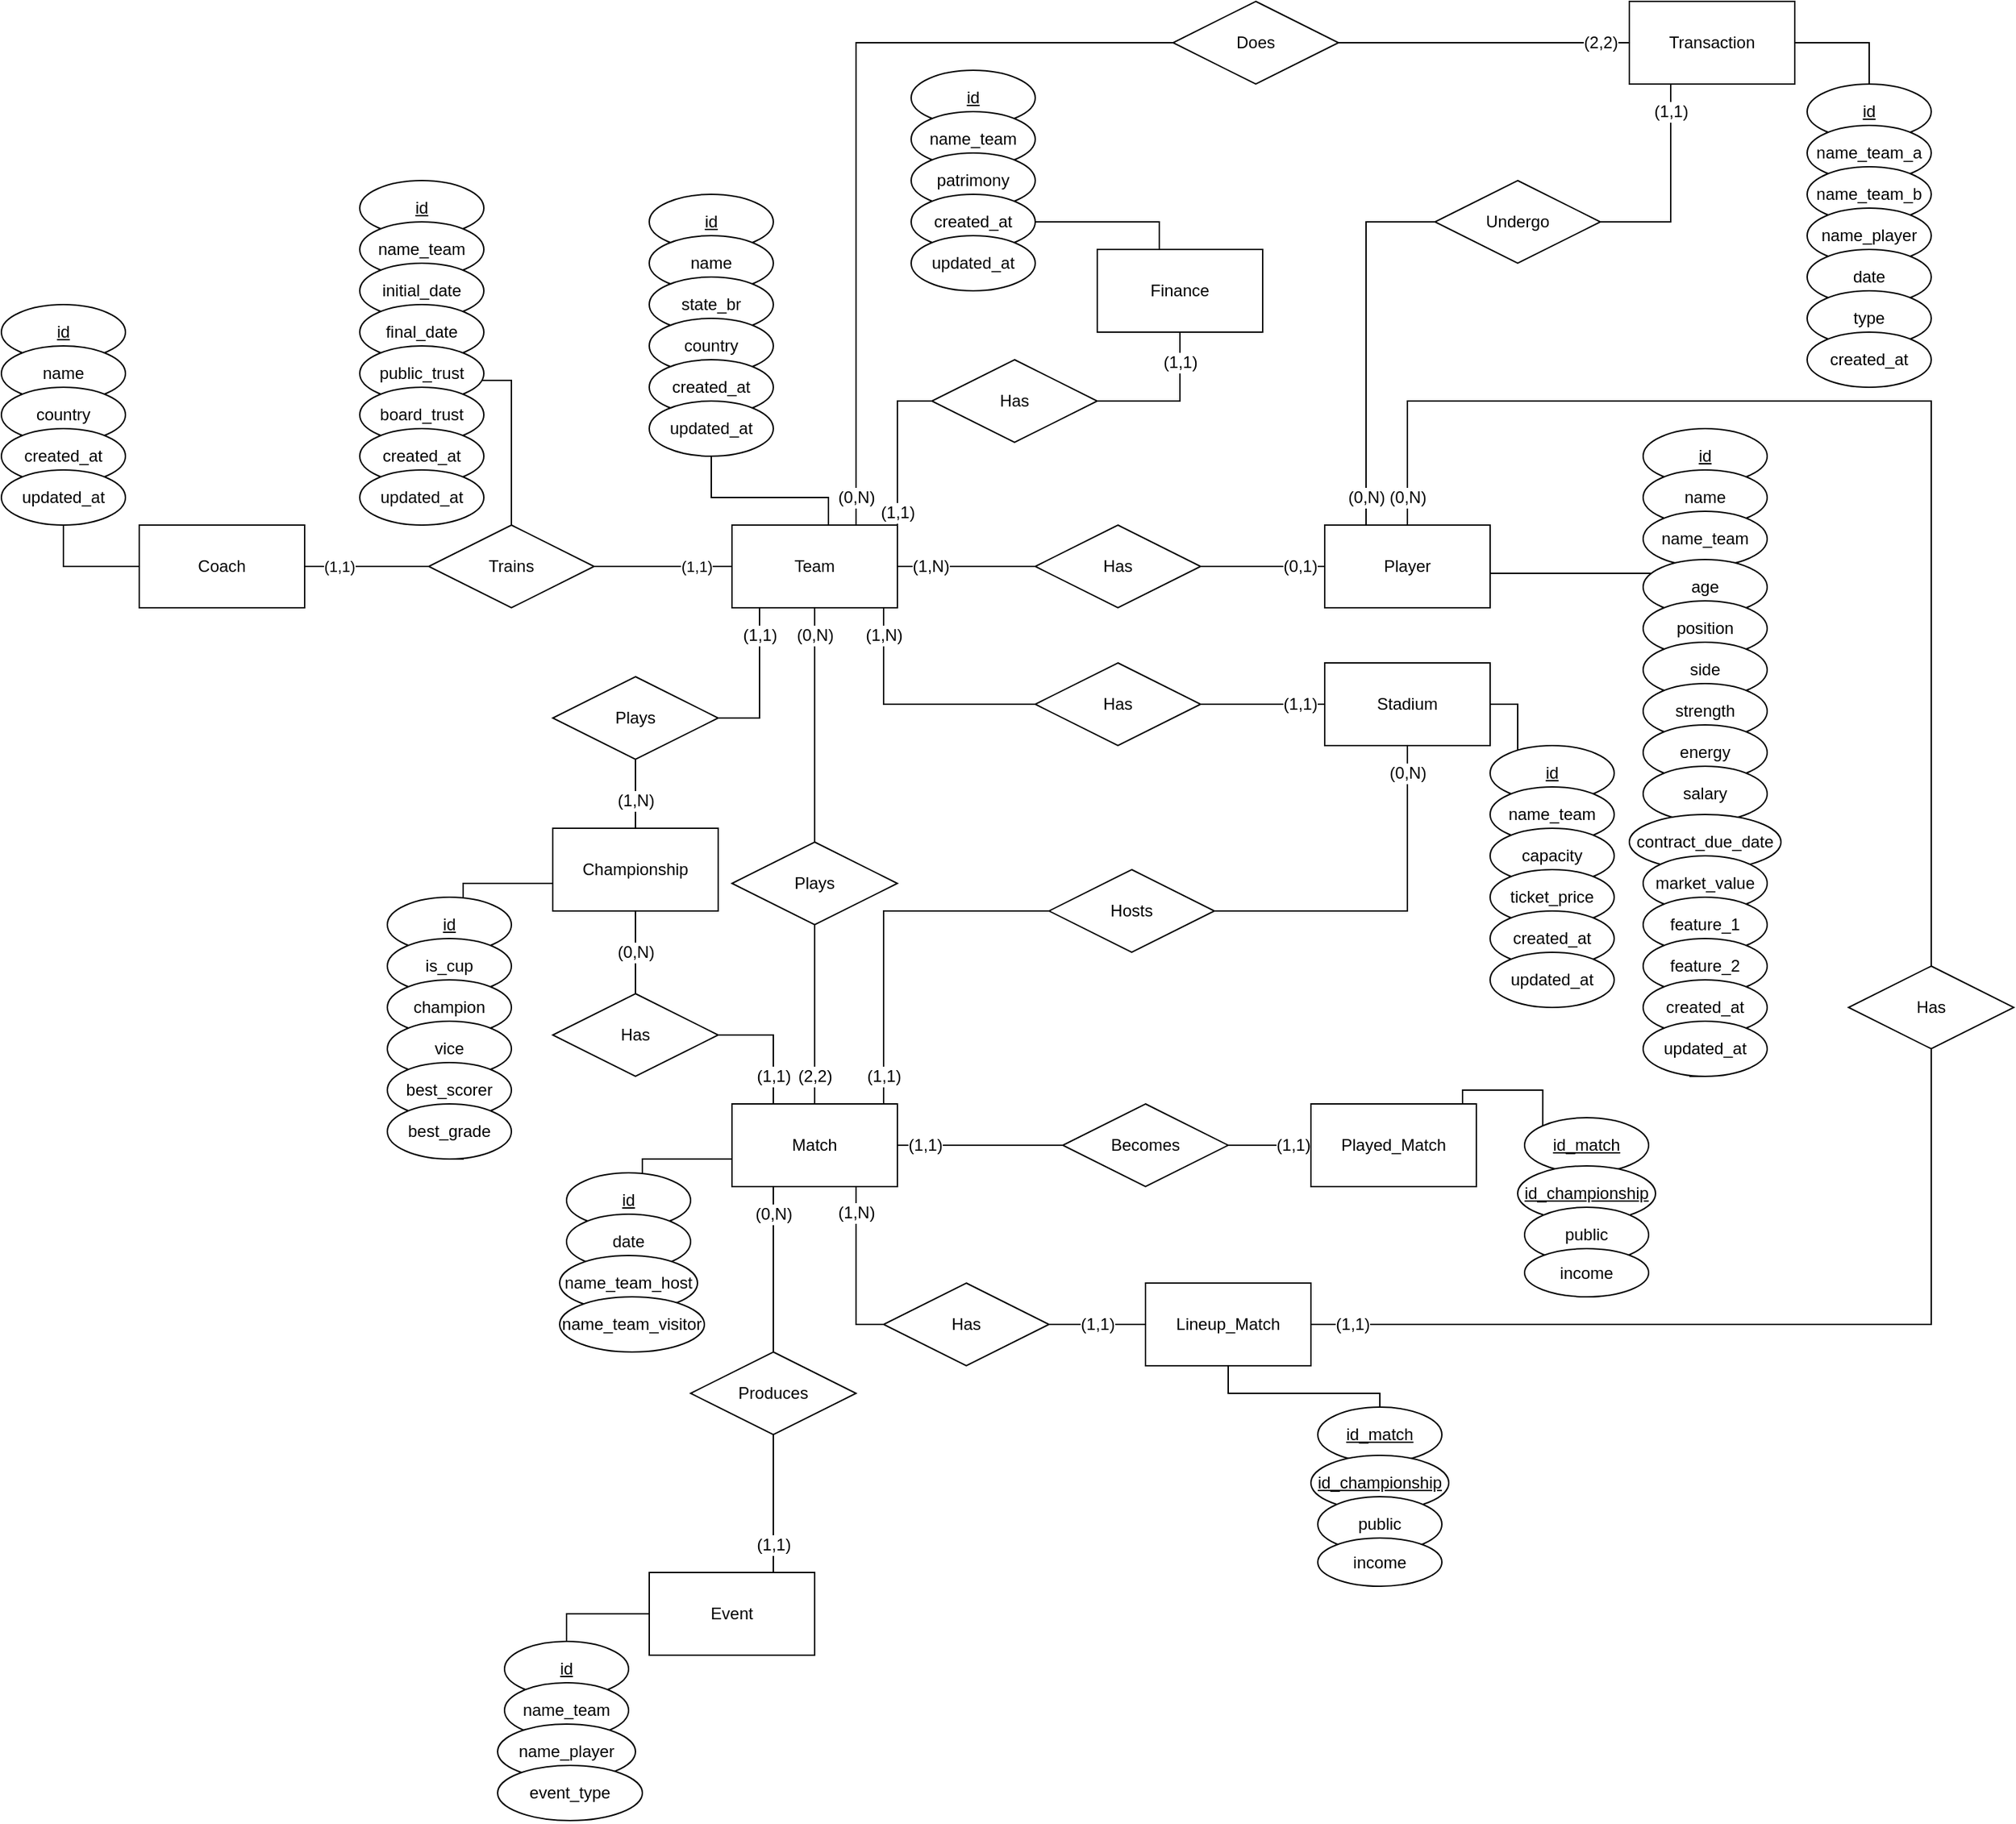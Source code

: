 <mxfile version="20.3.0" type="google" pages="2"><diagram id="12_NGtX-tye2jQrdGsqV" name="Second Version"><mxGraphModel grid="1" page="1" gridSize="10" guides="1" tooltips="1" connect="1" arrows="1" fold="1" pageScale="1" pageWidth="827" pageHeight="1169" math="0" shadow="0"><root><mxCell id="0"/><mxCell id="1" parent="0"/><mxCell id="zIIKO29krhtJi0dQMsoI-42" value="" style="edgeStyle=orthogonalEdgeStyle;rounded=0;orthogonalLoop=1;jettySize=auto;html=1;fontFamily=Helvetica;fontSize=12;fontColor=default;endArrow=none;endFill=0;" edge="1" parent="1" source="zIIKO29krhtJi0dQMsoI-43"><mxGeometry relative="1" as="geometry"><mxPoint x="765" y="-150" as="targetPoint"/></mxGeometry></mxCell><mxCell id="zIIKO29krhtJi0dQMsoI-44" value="" style="edgeStyle=orthogonalEdgeStyle;rounded=0;orthogonalLoop=1;jettySize=auto;html=1;fontFamily=Helvetica;fontSize=12;fontColor=default;endArrow=none;endFill=0;" edge="1" parent="1" target="zIIKO29krhtJi0dQMsoI-47"><mxGeometry relative="1" as="geometry"><mxPoint x="765" y="-110" as="sourcePoint"/></mxGeometry></mxCell><mxCell id="piKPE1pwE7y3m9MFSpfN-72" value="" style="edgeStyle=orthogonalEdgeStyle;rounded=0;orthogonalLoop=1;jettySize=auto;html=1;fontFamily=Helvetica;fontSize=12;fontColor=default;endArrow=none;endFill=0;entryX=0.5;entryY=1;entryDx=0;entryDy=0;" edge="1" parent="1" source="piKPE1pwE7y3m9MFSpfN-73" target="piKPE1pwE7y3m9MFSpfN-84"><mxGeometry relative="1" as="geometry"><mxPoint x="1070" y="295" as="targetPoint"/><Array as="points"><mxPoint x="1285" y="185"/></Array></mxGeometry></mxCell><mxCell id="piKPE1pwE7y3m9MFSpfN-96" value="" style="edgeStyle=orthogonalEdgeStyle;rounded=0;orthogonalLoop=1;jettySize=auto;html=1;fontFamily=Helvetica;fontSize=12;fontColor=default;endArrow=none;endFill=0;" edge="1" parent="1" source="piKPE1pwE7y3m9MFSpfN-97" target="piKPE1pwE7y3m9MFSpfN-99"><mxGeometry relative="1" as="geometry"><Array as="points"><mxPoint x="1316" y="100"/><mxPoint x="1316" y="100"/></Array></mxGeometry></mxCell><mxCell id="piKPE1pwE7y3m9MFSpfN-97" value="&lt;u&gt;&lt;span&gt;id&lt;/span&gt;&lt;/u&gt;" style="ellipse;whiteSpace=wrap;html=1;fontStyle=0" vertex="1" parent="1"><mxGeometry x="1251" y="80" width="90" height="40" as="geometry"/></mxCell><mxCell id="piKPE1pwE7y3m9MFSpfN-98" value="" style="edgeStyle=orthogonalEdgeStyle;rounded=0;orthogonalLoop=1;jettySize=auto;html=1;fontFamily=Helvetica;fontSize=12;fontColor=default;endArrow=none;endFill=0;" edge="1" parent="1" source="piKPE1pwE7y3m9MFSpfN-99" target="piKPE1pwE7y3m9MFSpfN-100"><mxGeometry relative="1" as="geometry"/></mxCell><mxCell id="piKPE1pwE7y3m9MFSpfN-99" value="name" style="ellipse;whiteSpace=wrap;html=1;fontStyle=0" vertex="1" parent="1"><mxGeometry x="1251" y="110" width="90" height="40" as="geometry"/></mxCell><mxCell id="piKPE1pwE7y3m9MFSpfN-100" value="name_team" style="ellipse;whiteSpace=wrap;html=1;fontStyle=0" vertex="1" parent="1"><mxGeometry x="1251" y="140" width="90" height="40" as="geometry"/></mxCell><mxCell id="piKPE1pwE7y3m9MFSpfN-85" value="" style="edgeStyle=orthogonalEdgeStyle;rounded=0;orthogonalLoop=1;jettySize=auto;html=1;fontFamily=Helvetica;fontSize=12;fontColor=default;endArrow=none;endFill=0;" edge="1" parent="1" source="piKPE1pwE7y3m9MFSpfN-86" target="piKPE1pwE7y3m9MFSpfN-88"><mxGeometry relative="1" as="geometry"><Array as="points"><mxPoint x="1316" y="195"/><mxPoint x="1316" y="195"/></Array></mxGeometry></mxCell><mxCell id="piKPE1pwE7y3m9MFSpfN-86" value="age" style="ellipse;whiteSpace=wrap;html=1;fontStyle=0" vertex="1" parent="1"><mxGeometry x="1251" y="175" width="90" height="40" as="geometry"/></mxCell><mxCell id="piKPE1pwE7y3m9MFSpfN-87" value="" style="edgeStyle=orthogonalEdgeStyle;rounded=0;orthogonalLoop=1;jettySize=auto;html=1;fontFamily=Helvetica;fontSize=12;fontColor=default;endArrow=none;endFill=0;" edge="1" parent="1" source="piKPE1pwE7y3m9MFSpfN-88" target="piKPE1pwE7y3m9MFSpfN-90"><mxGeometry relative="1" as="geometry"/></mxCell><mxCell id="piKPE1pwE7y3m9MFSpfN-88" value="position" style="ellipse;whiteSpace=wrap;html=1;fontStyle=0" vertex="1" parent="1"><mxGeometry x="1251" y="205" width="90" height="40" as="geometry"/></mxCell><mxCell id="piKPE1pwE7y3m9MFSpfN-89" value="" style="edgeStyle=orthogonalEdgeStyle;rounded=0;orthogonalLoop=1;jettySize=auto;html=1;fontFamily=Helvetica;fontSize=12;fontColor=default;endArrow=none;endFill=0;" edge="1" parent="1" source="piKPE1pwE7y3m9MFSpfN-90" target="piKPE1pwE7y3m9MFSpfN-92"><mxGeometry relative="1" as="geometry"/></mxCell><mxCell id="piKPE1pwE7y3m9MFSpfN-90" value="side" style="ellipse;whiteSpace=wrap;html=1;fontStyle=0" vertex="1" parent="1"><mxGeometry x="1251" y="235" width="90" height="40" as="geometry"/></mxCell><mxCell id="piKPE1pwE7y3m9MFSpfN-91" value="" style="edgeStyle=orthogonalEdgeStyle;rounded=0;orthogonalLoop=1;jettySize=auto;html=1;fontFamily=Helvetica;fontSize=12;fontColor=default;endArrow=none;endFill=0;" edge="1" parent="1" source="piKPE1pwE7y3m9MFSpfN-92" target="piKPE1pwE7y3m9MFSpfN-94"><mxGeometry relative="1" as="geometry"/></mxCell><mxCell id="piKPE1pwE7y3m9MFSpfN-92" value="strength" style="ellipse;whiteSpace=wrap;html=1;fontStyle=0" vertex="1" parent="1"><mxGeometry x="1251" y="265" width="90" height="40" as="geometry"/></mxCell><mxCell id="piKPE1pwE7y3m9MFSpfN-93" value="" style="edgeStyle=orthogonalEdgeStyle;rounded=0;orthogonalLoop=1;jettySize=auto;html=1;fontFamily=Helvetica;fontSize=12;fontColor=default;endArrow=none;endFill=0;" edge="1" parent="1" source="piKPE1pwE7y3m9MFSpfN-94" target="piKPE1pwE7y3m9MFSpfN-95"><mxGeometry relative="1" as="geometry"/></mxCell><mxCell id="piKPE1pwE7y3m9MFSpfN-94" value="energy" style="ellipse;whiteSpace=wrap;html=1;fontStyle=0" vertex="1" parent="1"><mxGeometry x="1251" y="295" width="90" height="40" as="geometry"/></mxCell><mxCell id="piKPE1pwE7y3m9MFSpfN-95" value="salary" style="ellipse;whiteSpace=wrap;html=1;fontStyle=0" vertex="1" parent="1"><mxGeometry x="1251" y="325" width="90" height="40" as="geometry"/></mxCell><mxCell id="aZ5r7JGQkawdih3NgJaV-1" value="(1,1)" style="edgeStyle=orthogonalEdgeStyle;rounded=0;orthogonalLoop=1;jettySize=auto;html=1;entryX=0;entryY=0.5;entryDx=0;entryDy=0;endArrow=none;endFill=0;verticalAlign=middle;" edge="1" parent="1" source="aDTgYwMHx0ovgXrv1llq-1" target="ELrKHhAF-UXIZBfyO2zs-2"><mxGeometry x="-0.46" relative="1" as="geometry"><mxPoint x="280" y="260" as="targetPoint"/><mxPoint as="offset"/></mxGeometry></mxCell><mxCell id="piKPE1pwE7y3m9MFSpfN-6" value="" style="edgeStyle=orthogonalEdgeStyle;rounded=0;orthogonalLoop=1;jettySize=auto;html=1;endArrow=none;endFill=0;" edge="1" parent="1" source="aDTgYwMHx0ovgXrv1llq-1" target="piKPE1pwE7y3m9MFSpfN-5"><mxGeometry relative="1" as="geometry"/></mxCell><mxCell id="aDTgYwMHx0ovgXrv1llq-1" value="Coach" style="rounded=0;whiteSpace=wrap;html=1;" vertex="1" parent="1"><mxGeometry x="160" y="150" width="120" height="60" as="geometry"/></mxCell><mxCell id="piKPE1pwE7y3m9MFSpfN-32" value="" style="edgeStyle=orthogonalEdgeStyle;rounded=0;orthogonalLoop=1;jettySize=auto;html=1;fontFamily=Helvetica;fontSize=12;fontColor=default;endArrow=none;endFill=0;entryX=0.5;entryY=1;entryDx=0;entryDy=0;" edge="1" parent="1" source="ELrKHhAF-UXIZBfyO2zs-1" target="piKPE1pwE7y3m9MFSpfN-54"><mxGeometry relative="1" as="geometry"><mxPoint x="610" y="120" as="targetPoint"/><Array as="points"><mxPoint x="660" y="130"/><mxPoint x="575" y="130"/></Array></mxGeometry></mxCell><mxCell id="piKPE1pwE7y3m9MFSpfN-69" value="(1,N)" style="edgeStyle=orthogonalEdgeStyle;rounded=0;orthogonalLoop=1;jettySize=auto;html=1;fontFamily=Helvetica;fontSize=12;fontColor=default;endArrow=none;endFill=0;verticalAlign=middle;" edge="1" parent="1" source="ELrKHhAF-UXIZBfyO2zs-1" target="piKPE1pwE7y3m9MFSpfN-55"><mxGeometry x="-0.778" relative="1" as="geometry"><Array as="points"><mxPoint x="700" y="280"/></Array><mxPoint as="offset"/></mxGeometry></mxCell><mxCell id="piKPE1pwE7y3m9MFSpfN-104" value="(1,N)" style="edgeStyle=orthogonalEdgeStyle;rounded=0;orthogonalLoop=1;jettySize=auto;html=1;entryX=0;entryY=0.5;entryDx=0;entryDy=0;fontFamily=Helvetica;fontSize=12;fontColor=default;endArrow=none;endFill=0;exitX=1;exitY=0.75;exitDx=0;exitDy=0;" edge="1" parent="1" source="ELrKHhAF-UXIZBfyO2zs-1" target="piKPE1pwE7y3m9MFSpfN-103"><mxGeometry x="-0.429" relative="1" as="geometry"><Array as="points"><mxPoint x="710" y="180"/><mxPoint x="820" y="180"/></Array><mxPoint as="offset"/></mxGeometry></mxCell><mxCell id="piKPE1pwE7y3m9MFSpfN-122" value="(1,1)" style="edgeStyle=orthogonalEdgeStyle;rounded=0;orthogonalLoop=1;jettySize=auto;html=1;entryX=1;entryY=0.5;entryDx=0;entryDy=0;fontFamily=Helvetica;fontSize=12;fontColor=default;endArrow=none;endFill=0;" edge="1" parent="1" source="ELrKHhAF-UXIZBfyO2zs-1" target="piKPE1pwE7y3m9MFSpfN-121"><mxGeometry x="-0.636" relative="1" as="geometry"><Array as="points"><mxPoint x="610" y="290"/></Array><mxPoint as="offset"/></mxGeometry></mxCell><mxCell id="piKPE1pwE7y3m9MFSpfN-141" value="(0,N)" style="edgeStyle=orthogonalEdgeStyle;rounded=0;orthogonalLoop=1;jettySize=auto;html=1;fontFamily=Helvetica;fontSize=12;fontColor=default;endArrow=none;endFill=0;" edge="1" parent="1" source="ELrKHhAF-UXIZBfyO2zs-1" target="piKPE1pwE7y3m9MFSpfN-140"><mxGeometry x="-0.765" relative="1" as="geometry"><mxPoint as="offset"/></mxGeometry></mxCell><mxCell id="zIIKO29krhtJi0dQMsoI-39" value="(1,1)" style="edgeStyle=orthogonalEdgeStyle;rounded=0;orthogonalLoop=1;jettySize=auto;html=1;exitX=1;exitY=0;exitDx=0;exitDy=0;fontFamily=Helvetica;fontSize=12;fontColor=default;endArrow=none;endFill=0;entryX=0;entryY=0.5;entryDx=0;entryDy=0;" edge="1" parent="1" source="ELrKHhAF-UXIZBfyO2zs-1" target="zIIKO29krhtJi0dQMsoI-38"><mxGeometry x="-0.846" relative="1" as="geometry"><mxPoint x="750" y="20" as="targetPoint"/><Array as="points"><mxPoint x="710" y="60"/></Array><mxPoint as="offset"/></mxGeometry></mxCell><mxCell id="zIIKO29krhtJi0dQMsoI-56" value="(0,N)" style="edgeStyle=orthogonalEdgeStyle;rounded=0;orthogonalLoop=1;jettySize=auto;html=1;exitX=0.75;exitY=0;exitDx=0;exitDy=0;entryX=0;entryY=0.5;entryDx=0;entryDy=0;fontFamily=Helvetica;fontSize=12;fontColor=default;endArrow=none;endFill=0;" edge="1" parent="1" source="ELrKHhAF-UXIZBfyO2zs-1" target="zIIKO29krhtJi0dQMsoI-54"><mxGeometry x="-0.931" relative="1" as="geometry"><mxPoint as="offset"/></mxGeometry></mxCell><mxCell id="ELrKHhAF-UXIZBfyO2zs-1" value="Team" style="rounded=0;whiteSpace=wrap;html=1;" vertex="1" parent="1"><mxGeometry x="590" y="150" width="120" height="60" as="geometry"/></mxCell><mxCell id="aZ5r7JGQkawdih3NgJaV-2" value="(1,1)" style="edgeStyle=orthogonalEdgeStyle;rounded=0;orthogonalLoop=1;jettySize=auto;html=1;endArrow=none;endFill=0;verticalAlign=middle;align=right;" edge="1" parent="1" source="ELrKHhAF-UXIZBfyO2zs-2" target="ELrKHhAF-UXIZBfyO2zs-1"><mxGeometry x="0.737" relative="1" as="geometry"><mxPoint as="offset"/></mxGeometry></mxCell><mxCell id="piKPE1pwE7y3m9MFSpfN-4" value="" style="edgeStyle=orthogonalEdgeStyle;rounded=0;orthogonalLoop=1;jettySize=auto;html=1;endArrow=none;endFill=0;" edge="1" parent="1" source="ELrKHhAF-UXIZBfyO2zs-2" target="piKPE1pwE7y3m9MFSpfN-3"><mxGeometry relative="1" as="geometry"/></mxCell><mxCell id="ELrKHhAF-UXIZBfyO2zs-2" value="Trains" style="rhombus;whiteSpace=wrap;html=1;" vertex="1" parent="1"><mxGeometry x="370" y="150" width="120" height="60" as="geometry"/></mxCell><mxCell id="piKPE1pwE7y3m9MFSpfN-18" value="" style="edgeStyle=orthogonalEdgeStyle;rounded=0;orthogonalLoop=1;jettySize=auto;html=1;fontFamily=Helvetica;fontSize=12;fontColor=default;endArrow=none;endFill=0;" edge="1" parent="1" source="piKPE1pwE7y3m9MFSpfN-3" target="piKPE1pwE7y3m9MFSpfN-17"><mxGeometry relative="1" as="geometry"><Array as="points"><mxPoint x="385" y="-80"/><mxPoint x="385" y="-80"/></Array></mxGeometry></mxCell><mxCell id="piKPE1pwE7y3m9MFSpfN-3" value="&lt;u&gt;&lt;span&gt;id&lt;/span&gt;&lt;/u&gt;" style="ellipse;whiteSpace=wrap;html=1;fontStyle=0" vertex="1" parent="1"><mxGeometry x="320" y="-100" width="90" height="40" as="geometry"/></mxCell><mxCell id="piKPE1pwE7y3m9MFSpfN-10" value="" style="edgeStyle=orthogonalEdgeStyle;rounded=0;orthogonalLoop=1;jettySize=auto;html=1;fontFamily=Helvetica;fontSize=12;fontColor=default;endArrow=none;endFill=0;" edge="1" parent="1" source="piKPE1pwE7y3m9MFSpfN-5" target="piKPE1pwE7y3m9MFSpfN-9"><mxGeometry relative="1" as="geometry"/></mxCell><mxCell id="piKPE1pwE7y3m9MFSpfN-5" value="&lt;u&gt;id&lt;/u&gt;" style="ellipse;whiteSpace=wrap;html=1;rounded=0;" vertex="1" parent="1"><mxGeometry x="60" y="-10" width="90" height="40" as="geometry"/></mxCell><mxCell id="piKPE1pwE7y3m9MFSpfN-12" value="" style="edgeStyle=orthogonalEdgeStyle;rounded=0;orthogonalLoop=1;jettySize=auto;html=1;fontFamily=Helvetica;fontSize=12;fontColor=default;endArrow=none;endFill=0;" edge="1" parent="1" source="piKPE1pwE7y3m9MFSpfN-9" target="piKPE1pwE7y3m9MFSpfN-11"><mxGeometry relative="1" as="geometry"/></mxCell><mxCell id="piKPE1pwE7y3m9MFSpfN-9" value="name" style="ellipse;whiteSpace=wrap;html=1;rounded=0;" vertex="1" parent="1"><mxGeometry x="60" y="20" width="90" height="40" as="geometry"/></mxCell><mxCell id="piKPE1pwE7y3m9MFSpfN-14" value="" style="edgeStyle=orthogonalEdgeStyle;rounded=0;orthogonalLoop=1;jettySize=auto;html=1;fontFamily=Helvetica;fontSize=12;fontColor=default;endArrow=none;endFill=0;" edge="1" parent="1" source="piKPE1pwE7y3m9MFSpfN-11" target="piKPE1pwE7y3m9MFSpfN-13"><mxGeometry relative="1" as="geometry"/></mxCell><mxCell id="piKPE1pwE7y3m9MFSpfN-11" value="country" style="ellipse;whiteSpace=wrap;html=1;rounded=0;" vertex="1" parent="1"><mxGeometry x="60" y="50" width="90" height="40" as="geometry"/></mxCell><mxCell id="piKPE1pwE7y3m9MFSpfN-16" value="" style="edgeStyle=orthogonalEdgeStyle;rounded=0;orthogonalLoop=1;jettySize=auto;html=1;fontFamily=Helvetica;fontSize=12;fontColor=default;endArrow=none;endFill=0;" edge="1" parent="1" source="piKPE1pwE7y3m9MFSpfN-13" target="piKPE1pwE7y3m9MFSpfN-15"><mxGeometry relative="1" as="geometry"/></mxCell><mxCell id="piKPE1pwE7y3m9MFSpfN-13" value="created_at" style="ellipse;whiteSpace=wrap;html=1;rounded=0;" vertex="1" parent="1"><mxGeometry x="60" y="80" width="90" height="40" as="geometry"/></mxCell><mxCell id="piKPE1pwE7y3m9MFSpfN-15" value="updated_at" style="ellipse;whiteSpace=wrap;html=1;rounded=0;" vertex="1" parent="1"><mxGeometry x="60" y="110" width="90" height="40" as="geometry"/></mxCell><mxCell id="piKPE1pwE7y3m9MFSpfN-20" value="" style="edgeStyle=orthogonalEdgeStyle;rounded=0;orthogonalLoop=1;jettySize=auto;html=1;fontFamily=Helvetica;fontSize=12;fontColor=default;endArrow=none;endFill=0;" edge="1" parent="1" source="piKPE1pwE7y3m9MFSpfN-17" target="piKPE1pwE7y3m9MFSpfN-19"><mxGeometry relative="1" as="geometry"/></mxCell><mxCell id="piKPE1pwE7y3m9MFSpfN-17" value="name_team" style="ellipse;whiteSpace=wrap;html=1;fontStyle=0" vertex="1" parent="1"><mxGeometry x="320" y="-70" width="90" height="40" as="geometry"/></mxCell><mxCell id="piKPE1pwE7y3m9MFSpfN-22" value="" style="edgeStyle=orthogonalEdgeStyle;rounded=0;orthogonalLoop=1;jettySize=auto;html=1;fontFamily=Helvetica;fontSize=12;fontColor=default;endArrow=none;endFill=0;" edge="1" parent="1" source="piKPE1pwE7y3m9MFSpfN-19" target="piKPE1pwE7y3m9MFSpfN-21"><mxGeometry relative="1" as="geometry"/></mxCell><mxCell id="piKPE1pwE7y3m9MFSpfN-19" value="initial_date" style="ellipse;whiteSpace=wrap;html=1;fontStyle=0" vertex="1" parent="1"><mxGeometry x="320" y="-40" width="90" height="40" as="geometry"/></mxCell><mxCell id="piKPE1pwE7y3m9MFSpfN-24" value="" style="edgeStyle=orthogonalEdgeStyle;rounded=0;orthogonalLoop=1;jettySize=auto;html=1;fontFamily=Helvetica;fontSize=12;fontColor=default;endArrow=none;endFill=0;" edge="1" parent="1" source="piKPE1pwE7y3m9MFSpfN-21" target="piKPE1pwE7y3m9MFSpfN-23"><mxGeometry relative="1" as="geometry"/></mxCell><mxCell id="piKPE1pwE7y3m9MFSpfN-21" value="final_date" style="ellipse;whiteSpace=wrap;html=1;fontStyle=0" vertex="1" parent="1"><mxGeometry x="320" y="-10" width="90" height="40" as="geometry"/></mxCell><mxCell id="piKPE1pwE7y3m9MFSpfN-26" value="" style="edgeStyle=orthogonalEdgeStyle;rounded=0;orthogonalLoop=1;jettySize=auto;html=1;fontFamily=Helvetica;fontSize=12;fontColor=default;endArrow=none;endFill=0;" edge="1" parent="1" source="piKPE1pwE7y3m9MFSpfN-23" target="piKPE1pwE7y3m9MFSpfN-25"><mxGeometry relative="1" as="geometry"/></mxCell><mxCell id="piKPE1pwE7y3m9MFSpfN-23" value="public_trust" style="ellipse;whiteSpace=wrap;html=1;fontStyle=0" vertex="1" parent="1"><mxGeometry x="320" y="20" width="90" height="40" as="geometry"/></mxCell><mxCell id="piKPE1pwE7y3m9MFSpfN-28" value="" style="edgeStyle=orthogonalEdgeStyle;rounded=0;orthogonalLoop=1;jettySize=auto;html=1;fontFamily=Helvetica;fontSize=12;fontColor=default;endArrow=none;endFill=0;" edge="1" parent="1" source="piKPE1pwE7y3m9MFSpfN-25" target="piKPE1pwE7y3m9MFSpfN-27"><mxGeometry relative="1" as="geometry"/></mxCell><mxCell id="piKPE1pwE7y3m9MFSpfN-25" value="board_trust" style="ellipse;whiteSpace=wrap;html=1;fontStyle=0" vertex="1" parent="1"><mxGeometry x="320" y="50" width="90" height="40" as="geometry"/></mxCell><mxCell id="piKPE1pwE7y3m9MFSpfN-30" value="" style="edgeStyle=orthogonalEdgeStyle;rounded=0;orthogonalLoop=1;jettySize=auto;html=1;fontFamily=Helvetica;fontSize=12;fontColor=default;endArrow=none;endFill=0;" edge="1" parent="1" source="piKPE1pwE7y3m9MFSpfN-27" target="piKPE1pwE7y3m9MFSpfN-29"><mxGeometry relative="1" as="geometry"/></mxCell><mxCell id="piKPE1pwE7y3m9MFSpfN-27" value="created_at" style="ellipse;whiteSpace=wrap;html=1;fontStyle=0" vertex="1" parent="1"><mxGeometry x="320" y="80" width="90" height="40" as="geometry"/></mxCell><mxCell id="piKPE1pwE7y3m9MFSpfN-29" value="updated_at" style="ellipse;whiteSpace=wrap;html=1;fontStyle=0" vertex="1" parent="1"><mxGeometry x="320" y="110" width="90" height="40" as="geometry"/></mxCell><mxCell id="piKPE1pwE7y3m9MFSpfN-44" value="" style="edgeStyle=orthogonalEdgeStyle;rounded=0;orthogonalLoop=1;jettySize=auto;html=1;fontFamily=Helvetica;fontSize=12;fontColor=default;endArrow=none;endFill=0;" edge="1" parent="1" source="piKPE1pwE7y3m9MFSpfN-45" target="piKPE1pwE7y3m9MFSpfN-47"><mxGeometry relative="1" as="geometry"><Array as="points"><mxPoint x="595" y="-70"/><mxPoint x="595" y="-70"/></Array></mxGeometry></mxCell><mxCell id="piKPE1pwE7y3m9MFSpfN-45" value="&lt;u&gt;&lt;span&gt;id&lt;/span&gt;&lt;/u&gt;" style="ellipse;whiteSpace=wrap;html=1;fontStyle=0" vertex="1" parent="1"><mxGeometry x="530" y="-90" width="90" height="40" as="geometry"/></mxCell><mxCell id="piKPE1pwE7y3m9MFSpfN-46" value="" style="edgeStyle=orthogonalEdgeStyle;rounded=0;orthogonalLoop=1;jettySize=auto;html=1;fontFamily=Helvetica;fontSize=12;fontColor=default;endArrow=none;endFill=0;" edge="1" parent="1" source="piKPE1pwE7y3m9MFSpfN-47" target="piKPE1pwE7y3m9MFSpfN-49"><mxGeometry relative="1" as="geometry"/></mxCell><mxCell id="piKPE1pwE7y3m9MFSpfN-47" value="name" style="ellipse;whiteSpace=wrap;html=1;fontStyle=0" vertex="1" parent="1"><mxGeometry x="530" y="-60" width="90" height="40" as="geometry"/></mxCell><mxCell id="piKPE1pwE7y3m9MFSpfN-48" value="" style="edgeStyle=orthogonalEdgeStyle;rounded=0;orthogonalLoop=1;jettySize=auto;html=1;fontFamily=Helvetica;fontSize=12;fontColor=default;endArrow=none;endFill=0;" edge="1" parent="1" source="piKPE1pwE7y3m9MFSpfN-49" target="piKPE1pwE7y3m9MFSpfN-51"><mxGeometry relative="1" as="geometry"/></mxCell><mxCell id="piKPE1pwE7y3m9MFSpfN-49" value="state_br" style="ellipse;whiteSpace=wrap;html=1;fontStyle=0" vertex="1" parent="1"><mxGeometry x="530" y="-30" width="90" height="40" as="geometry"/></mxCell><mxCell id="piKPE1pwE7y3m9MFSpfN-50" value="" style="edgeStyle=orthogonalEdgeStyle;rounded=0;orthogonalLoop=1;jettySize=auto;html=1;fontFamily=Helvetica;fontSize=12;fontColor=default;endArrow=none;endFill=0;" edge="1" parent="1" source="piKPE1pwE7y3m9MFSpfN-51" target="piKPE1pwE7y3m9MFSpfN-53"><mxGeometry relative="1" as="geometry"/></mxCell><mxCell id="piKPE1pwE7y3m9MFSpfN-51" value="country" style="ellipse;whiteSpace=wrap;html=1;fontStyle=0" vertex="1" parent="1"><mxGeometry x="530" width="90" height="40" as="geometry"/></mxCell><mxCell id="piKPE1pwE7y3m9MFSpfN-52" value="" style="edgeStyle=orthogonalEdgeStyle;rounded=0;orthogonalLoop=1;jettySize=auto;html=1;fontFamily=Helvetica;fontSize=12;fontColor=default;endArrow=none;endFill=0;" edge="1" parent="1" source="piKPE1pwE7y3m9MFSpfN-53" target="piKPE1pwE7y3m9MFSpfN-54"><mxGeometry relative="1" as="geometry"/></mxCell><mxCell id="piKPE1pwE7y3m9MFSpfN-53" value="created_at" style="ellipse;whiteSpace=wrap;html=1;fontStyle=0" vertex="1" parent="1"><mxGeometry x="530" y="30" width="90" height="40" as="geometry"/></mxCell><mxCell id="piKPE1pwE7y3m9MFSpfN-54" value="updated_at" style="ellipse;whiteSpace=wrap;html=1;fontStyle=0" vertex="1" parent="1"><mxGeometry x="530" y="60" width="90" height="40" as="geometry"/></mxCell><mxCell id="piKPE1pwE7y3m9MFSpfN-70" value="(1,1)" style="edgeStyle=orthogonalEdgeStyle;rounded=0;orthogonalLoop=1;jettySize=auto;html=1;fontFamily=Helvetica;fontSize=12;fontColor=default;endArrow=none;endFill=0;verticalAlign=middle;" edge="1" parent="1" source="piKPE1pwE7y3m9MFSpfN-55" target="piKPE1pwE7y3m9MFSpfN-57"><mxGeometry x="0.6" relative="1" as="geometry"><mxPoint as="offset"/></mxGeometry></mxCell><mxCell id="piKPE1pwE7y3m9MFSpfN-55" value="Has" style="rhombus;whiteSpace=wrap;html=1;" vertex="1" parent="1"><mxGeometry x="810" y="250" width="120" height="60" as="geometry"/></mxCell><mxCell id="piKPE1pwE7y3m9MFSpfN-56" value="" style="edgeStyle=orthogonalEdgeStyle;rounded=0;orthogonalLoop=1;jettySize=auto;html=1;fontFamily=Helvetica;fontSize=12;fontColor=default;endArrow=none;endFill=0;entryX=0.5;entryY=1;entryDx=0;entryDy=0;" edge="1" parent="1" source="piKPE1pwE7y3m9MFSpfN-57" target="piKPE1pwE7y3m9MFSpfN-68"><mxGeometry relative="1" as="geometry"><mxPoint x="1060" y="410" as="targetPoint"/><Array as="points"><mxPoint x="1160" y="280"/><mxPoint x="1160" y="420"/><mxPoint x="1185" y="420"/></Array></mxGeometry></mxCell><mxCell id="piKPE1pwE7y3m9MFSpfN-147" value="(0,N)" style="edgeStyle=orthogonalEdgeStyle;rounded=0;orthogonalLoop=1;jettySize=auto;html=1;entryX=1;entryY=0.5;entryDx=0;entryDy=0;fontFamily=Helvetica;fontSize=12;fontColor=default;endArrow=none;endFill=0;" edge="1" parent="1" source="piKPE1pwE7y3m9MFSpfN-57" target="piKPE1pwE7y3m9MFSpfN-145"><mxGeometry x="-0.846" relative="1" as="geometry"><Array as="points"><mxPoint x="1080" y="430"/></Array><mxPoint as="offset"/></mxGeometry></mxCell><mxCell id="piKPE1pwE7y3m9MFSpfN-57" value="Stadium" style="rounded=0;whiteSpace=wrap;html=1;" vertex="1" parent="1"><mxGeometry x="1020" y="250" width="120" height="60" as="geometry"/></mxCell><mxCell id="piKPE1pwE7y3m9MFSpfN-58" value="" style="edgeStyle=orthogonalEdgeStyle;rounded=0;orthogonalLoop=1;jettySize=auto;html=1;fontFamily=Helvetica;fontSize=12;fontColor=default;endArrow=none;endFill=0;" edge="1" parent="1" source="piKPE1pwE7y3m9MFSpfN-59" target="piKPE1pwE7y3m9MFSpfN-61"><mxGeometry relative="1" as="geometry"><Array as="points"><mxPoint x="1205" y="330"/><mxPoint x="1205" y="330"/></Array></mxGeometry></mxCell><mxCell id="piKPE1pwE7y3m9MFSpfN-59" value="&lt;u&gt;&lt;span&gt;id&lt;/span&gt;&lt;/u&gt;" style="ellipse;whiteSpace=wrap;html=1;fontStyle=0" vertex="1" parent="1"><mxGeometry x="1140" y="310" width="90" height="40" as="geometry"/></mxCell><mxCell id="piKPE1pwE7y3m9MFSpfN-60" value="" style="edgeStyle=orthogonalEdgeStyle;rounded=0;orthogonalLoop=1;jettySize=auto;html=1;fontFamily=Helvetica;fontSize=12;fontColor=default;endArrow=none;endFill=0;" edge="1" parent="1" source="piKPE1pwE7y3m9MFSpfN-61" target="piKPE1pwE7y3m9MFSpfN-63"><mxGeometry relative="1" as="geometry"/></mxCell><mxCell id="piKPE1pwE7y3m9MFSpfN-61" value="name_team" style="ellipse;whiteSpace=wrap;html=1;fontStyle=0" vertex="1" parent="1"><mxGeometry x="1140" y="340" width="90" height="40" as="geometry"/></mxCell><mxCell id="piKPE1pwE7y3m9MFSpfN-62" value="" style="edgeStyle=orthogonalEdgeStyle;rounded=0;orthogonalLoop=1;jettySize=auto;html=1;fontFamily=Helvetica;fontSize=12;fontColor=default;endArrow=none;endFill=0;" edge="1" parent="1" source="piKPE1pwE7y3m9MFSpfN-63" target="piKPE1pwE7y3m9MFSpfN-65"><mxGeometry relative="1" as="geometry"/></mxCell><mxCell id="piKPE1pwE7y3m9MFSpfN-63" value="capacity" style="ellipse;whiteSpace=wrap;html=1;fontStyle=0" vertex="1" parent="1"><mxGeometry x="1140" y="370" width="90" height="40" as="geometry"/></mxCell><mxCell id="piKPE1pwE7y3m9MFSpfN-64" value="" style="edgeStyle=orthogonalEdgeStyle;rounded=0;orthogonalLoop=1;jettySize=auto;html=1;fontFamily=Helvetica;fontSize=12;fontColor=default;endArrow=none;endFill=0;" edge="1" parent="1" source="piKPE1pwE7y3m9MFSpfN-65" target="piKPE1pwE7y3m9MFSpfN-67"><mxGeometry relative="1" as="geometry"/></mxCell><mxCell id="piKPE1pwE7y3m9MFSpfN-65" value="ticket_price" style="ellipse;whiteSpace=wrap;html=1;fontStyle=0" vertex="1" parent="1"><mxGeometry x="1140" y="400" width="90" height="40" as="geometry"/></mxCell><mxCell id="piKPE1pwE7y3m9MFSpfN-66" value="" style="edgeStyle=orthogonalEdgeStyle;rounded=0;orthogonalLoop=1;jettySize=auto;html=1;fontFamily=Helvetica;fontSize=12;fontColor=default;endArrow=none;endFill=0;" edge="1" parent="1" source="piKPE1pwE7y3m9MFSpfN-67" target="piKPE1pwE7y3m9MFSpfN-68"><mxGeometry relative="1" as="geometry"/></mxCell><mxCell id="piKPE1pwE7y3m9MFSpfN-67" value="created_at" style="ellipse;whiteSpace=wrap;html=1;fontStyle=0" vertex="1" parent="1"><mxGeometry x="1140" y="430" width="90" height="40" as="geometry"/></mxCell><mxCell id="piKPE1pwE7y3m9MFSpfN-68" value="updated_at" style="ellipse;whiteSpace=wrap;html=1;fontStyle=0" vertex="1" parent="1"><mxGeometry x="1140" y="460" width="90" height="40" as="geometry"/></mxCell><mxCell id="zIIKO29krhtJi0dQMsoI-22" value="(0,N)" style="edgeStyle=orthogonalEdgeStyle;rounded=0;orthogonalLoop=1;jettySize=auto;html=1;entryX=0.5;entryY=0;entryDx=0;entryDy=0;fontFamily=Helvetica;fontSize=12;fontColor=default;endArrow=none;endFill=0;" edge="1" parent="1" source="piKPE1pwE7y3m9MFSpfN-73" target="zIIKO29krhtJi0dQMsoI-21"><mxGeometry x="-0.955" relative="1" as="geometry"><Array as="points"><mxPoint x="1080" y="60"/><mxPoint x="1460" y="60"/></Array><mxPoint as="offset"/></mxGeometry></mxCell><mxCell id="zIIKO29krhtJi0dQMsoI-60" value="(0,N)" style="edgeStyle=orthogonalEdgeStyle;rounded=0;orthogonalLoop=1;jettySize=auto;html=1;exitX=0.25;exitY=0;exitDx=0;exitDy=0;entryX=0;entryY=0.5;entryDx=0;entryDy=0;fontFamily=Helvetica;fontSize=12;fontColor=default;endArrow=none;endFill=0;" edge="1" parent="1" source="piKPE1pwE7y3m9MFSpfN-73" target="zIIKO29krhtJi0dQMsoI-58"><mxGeometry x="-0.852" relative="1" as="geometry"><mxPoint as="offset"/></mxGeometry></mxCell><mxCell id="piKPE1pwE7y3m9MFSpfN-73" value="Player" style="rounded=0;whiteSpace=wrap;html=1;" vertex="1" parent="1"><mxGeometry x="1020" y="150" width="120" height="60" as="geometry"/></mxCell><mxCell id="piKPE1pwE7y3m9MFSpfN-74" value="" style="edgeStyle=orthogonalEdgeStyle;rounded=0;orthogonalLoop=1;jettySize=auto;html=1;fontFamily=Helvetica;fontSize=12;fontColor=default;endArrow=none;endFill=0;" edge="1" parent="1" source="piKPE1pwE7y3m9MFSpfN-75" target="piKPE1pwE7y3m9MFSpfN-77"><mxGeometry relative="1" as="geometry"><Array as="points"><mxPoint x="1316" y="380"/><mxPoint x="1316" y="380"/></Array></mxGeometry></mxCell><mxCell id="piKPE1pwE7y3m9MFSpfN-75" value="contract_due_date" style="ellipse;whiteSpace=wrap;html=1;fontStyle=0" vertex="1" parent="1"><mxGeometry x="1241" y="360" width="110" height="40" as="geometry"/></mxCell><mxCell id="piKPE1pwE7y3m9MFSpfN-76" value="" style="edgeStyle=orthogonalEdgeStyle;rounded=0;orthogonalLoop=1;jettySize=auto;html=1;fontFamily=Helvetica;fontSize=12;fontColor=default;endArrow=none;endFill=0;" edge="1" parent="1" source="piKPE1pwE7y3m9MFSpfN-77" target="piKPE1pwE7y3m9MFSpfN-79"><mxGeometry relative="1" as="geometry"/></mxCell><mxCell id="piKPE1pwE7y3m9MFSpfN-77" value="market_value" style="ellipse;whiteSpace=wrap;html=1;fontStyle=0" vertex="1" parent="1"><mxGeometry x="1251" y="390" width="90" height="40" as="geometry"/></mxCell><mxCell id="piKPE1pwE7y3m9MFSpfN-78" value="" style="edgeStyle=orthogonalEdgeStyle;rounded=0;orthogonalLoop=1;jettySize=auto;html=1;fontFamily=Helvetica;fontSize=12;fontColor=default;endArrow=none;endFill=0;" edge="1" parent="1" source="piKPE1pwE7y3m9MFSpfN-79" target="piKPE1pwE7y3m9MFSpfN-81"><mxGeometry relative="1" as="geometry"/></mxCell><mxCell id="piKPE1pwE7y3m9MFSpfN-79" value="feature_1" style="ellipse;whiteSpace=wrap;html=1;fontStyle=0" vertex="1" parent="1"><mxGeometry x="1251" y="420" width="90" height="40" as="geometry"/></mxCell><mxCell id="piKPE1pwE7y3m9MFSpfN-80" value="" style="edgeStyle=orthogonalEdgeStyle;rounded=0;orthogonalLoop=1;jettySize=auto;html=1;fontFamily=Helvetica;fontSize=12;fontColor=default;endArrow=none;endFill=0;" edge="1" parent="1" source="piKPE1pwE7y3m9MFSpfN-81" target="piKPE1pwE7y3m9MFSpfN-83"><mxGeometry relative="1" as="geometry"/></mxCell><mxCell id="piKPE1pwE7y3m9MFSpfN-81" value="feature_2" style="ellipse;whiteSpace=wrap;html=1;fontStyle=0" vertex="1" parent="1"><mxGeometry x="1251" y="450" width="90" height="40" as="geometry"/></mxCell><mxCell id="piKPE1pwE7y3m9MFSpfN-82" value="" style="edgeStyle=orthogonalEdgeStyle;rounded=0;orthogonalLoop=1;jettySize=auto;html=1;fontFamily=Helvetica;fontSize=12;fontColor=default;endArrow=none;endFill=0;" edge="1" parent="1" source="piKPE1pwE7y3m9MFSpfN-83" target="piKPE1pwE7y3m9MFSpfN-84"><mxGeometry relative="1" as="geometry"/></mxCell><mxCell id="piKPE1pwE7y3m9MFSpfN-83" value="created_at" style="ellipse;whiteSpace=wrap;html=1;fontStyle=0" vertex="1" parent="1"><mxGeometry x="1251" y="480" width="90" height="40" as="geometry"/></mxCell><mxCell id="piKPE1pwE7y3m9MFSpfN-84" value="updated_at" style="ellipse;whiteSpace=wrap;html=1;fontStyle=0" vertex="1" parent="1"><mxGeometry x="1251" y="510" width="90" height="40" as="geometry"/></mxCell><mxCell id="piKPE1pwE7y3m9MFSpfN-105" value="(0,1)" style="edgeStyle=orthogonalEdgeStyle;rounded=0;orthogonalLoop=1;jettySize=auto;html=1;fontFamily=Helvetica;fontSize=12;fontColor=default;endArrow=none;endFill=0;" edge="1" parent="1" source="piKPE1pwE7y3m9MFSpfN-103" target="piKPE1pwE7y3m9MFSpfN-73"><mxGeometry x="0.6" relative="1" as="geometry"><mxPoint as="offset"/></mxGeometry></mxCell><mxCell id="piKPE1pwE7y3m9MFSpfN-103" value="Has" style="rhombus;whiteSpace=wrap;html=1;" vertex="1" parent="1"><mxGeometry x="810" y="150" width="120" height="60" as="geometry"/></mxCell><mxCell id="piKPE1pwE7y3m9MFSpfN-108" value="" style="edgeStyle=orthogonalEdgeStyle;rounded=0;orthogonalLoop=1;jettySize=auto;html=1;fontFamily=Helvetica;fontSize=12;fontColor=default;endArrow=none;endFill=0;entryX=0.5;entryY=1;entryDx=0;entryDy=0;exitX=0;exitY=0.5;exitDx=0;exitDy=0;" edge="1" parent="1" source="piKPE1pwE7y3m9MFSpfN-109" target="piKPE1pwE7y3m9MFSpfN-120"><mxGeometry relative="1" as="geometry"><mxPoint x="490" y="500" as="targetPoint"/><Array as="points"><mxPoint x="395" y="410"/><mxPoint x="395" y="610"/></Array></mxGeometry></mxCell><mxCell id="piKPE1pwE7y3m9MFSpfN-143" value="(0,N)" style="edgeStyle=orthogonalEdgeStyle;rounded=0;orthogonalLoop=1;jettySize=auto;html=1;fontFamily=Helvetica;fontSize=12;fontColor=default;endArrow=none;endFill=0;" edge="1" parent="1" source="piKPE1pwE7y3m9MFSpfN-109" target="piKPE1pwE7y3m9MFSpfN-138"><mxGeometry relative="1" as="geometry"><Array as="points"><mxPoint x="520" y="440"/><mxPoint x="520" y="440"/></Array></mxGeometry></mxCell><mxCell id="piKPE1pwE7y3m9MFSpfN-109" value="Championship" style="rounded=0;whiteSpace=wrap;html=1;" vertex="1" parent="1"><mxGeometry x="460" y="370" width="120" height="60" as="geometry"/></mxCell><mxCell id="piKPE1pwE7y3m9MFSpfN-110" value="" style="edgeStyle=orthogonalEdgeStyle;rounded=0;orthogonalLoop=1;jettySize=auto;html=1;fontFamily=Helvetica;fontSize=12;fontColor=default;endArrow=none;endFill=0;" edge="1" parent="1" source="piKPE1pwE7y3m9MFSpfN-111" target="piKPE1pwE7y3m9MFSpfN-113"><mxGeometry relative="1" as="geometry"><Array as="points"><mxPoint x="405" y="440"/><mxPoint x="405" y="440"/></Array></mxGeometry></mxCell><mxCell id="piKPE1pwE7y3m9MFSpfN-111" value="&lt;u&gt;&lt;span&gt;id&lt;/span&gt;&lt;/u&gt;" style="ellipse;whiteSpace=wrap;html=1;fontStyle=0" vertex="1" parent="1"><mxGeometry x="340" y="420" width="90" height="40" as="geometry"/></mxCell><mxCell id="piKPE1pwE7y3m9MFSpfN-112" value="" style="edgeStyle=orthogonalEdgeStyle;rounded=0;orthogonalLoop=1;jettySize=auto;html=1;fontFamily=Helvetica;fontSize=12;fontColor=default;endArrow=none;endFill=0;" edge="1" parent="1" source="piKPE1pwE7y3m9MFSpfN-113" target="piKPE1pwE7y3m9MFSpfN-115"><mxGeometry relative="1" as="geometry"/></mxCell><mxCell id="piKPE1pwE7y3m9MFSpfN-113" value="is_cup" style="ellipse;whiteSpace=wrap;html=1;fontStyle=0" vertex="1" parent="1"><mxGeometry x="340" y="450" width="90" height="40" as="geometry"/></mxCell><mxCell id="piKPE1pwE7y3m9MFSpfN-114" value="" style="edgeStyle=orthogonalEdgeStyle;rounded=0;orthogonalLoop=1;jettySize=auto;html=1;fontFamily=Helvetica;fontSize=12;fontColor=default;endArrow=none;endFill=0;" edge="1" parent="1" source="piKPE1pwE7y3m9MFSpfN-115" target="piKPE1pwE7y3m9MFSpfN-117"><mxGeometry relative="1" as="geometry"/></mxCell><mxCell id="piKPE1pwE7y3m9MFSpfN-115" value="champion" style="ellipse;whiteSpace=wrap;html=1;fontStyle=0" vertex="1" parent="1"><mxGeometry x="340" y="480" width="90" height="40" as="geometry"/></mxCell><mxCell id="piKPE1pwE7y3m9MFSpfN-116" value="" style="edgeStyle=orthogonalEdgeStyle;rounded=0;orthogonalLoop=1;jettySize=auto;html=1;fontFamily=Helvetica;fontSize=12;fontColor=default;endArrow=none;endFill=0;" edge="1" parent="1" source="piKPE1pwE7y3m9MFSpfN-117" target="piKPE1pwE7y3m9MFSpfN-119"><mxGeometry relative="1" as="geometry"/></mxCell><mxCell id="piKPE1pwE7y3m9MFSpfN-117" value="vice" style="ellipse;whiteSpace=wrap;html=1;fontStyle=0" vertex="1" parent="1"><mxGeometry x="340" y="510" width="90" height="40" as="geometry"/></mxCell><mxCell id="piKPE1pwE7y3m9MFSpfN-118" value="" style="edgeStyle=orthogonalEdgeStyle;rounded=0;orthogonalLoop=1;jettySize=auto;html=1;fontFamily=Helvetica;fontSize=12;fontColor=default;endArrow=none;endFill=0;" edge="1" parent="1" source="piKPE1pwE7y3m9MFSpfN-119" target="piKPE1pwE7y3m9MFSpfN-120"><mxGeometry relative="1" as="geometry"/></mxCell><mxCell id="piKPE1pwE7y3m9MFSpfN-119" value="best_scorer" style="ellipse;whiteSpace=wrap;html=1;fontStyle=0" vertex="1" parent="1"><mxGeometry x="340" y="540" width="90" height="40" as="geometry"/></mxCell><mxCell id="piKPE1pwE7y3m9MFSpfN-120" value="best_grade" style="ellipse;whiteSpace=wrap;html=1;fontStyle=0" vertex="1" parent="1"><mxGeometry x="340" y="570" width="90" height="40" as="geometry"/></mxCell><mxCell id="piKPE1pwE7y3m9MFSpfN-123" value="(1,N)" style="edgeStyle=orthogonalEdgeStyle;rounded=0;orthogonalLoop=1;jettySize=auto;html=1;fontFamily=Helvetica;fontSize=12;fontColor=default;endArrow=none;endFill=0;" edge="1" parent="1" source="piKPE1pwE7y3m9MFSpfN-121" target="piKPE1pwE7y3m9MFSpfN-109"><mxGeometry x="0.2" relative="1" as="geometry"><mxPoint as="offset"/></mxGeometry></mxCell><mxCell id="piKPE1pwE7y3m9MFSpfN-121" value="Plays" style="rhombus;whiteSpace=wrap;html=1;" vertex="1" parent="1"><mxGeometry x="460" y="260" width="120" height="60" as="geometry"/></mxCell><mxCell id="piKPE1pwE7y3m9MFSpfN-125" value="" style="edgeStyle=orthogonalEdgeStyle;rounded=0;orthogonalLoop=1;jettySize=auto;html=1;fontFamily=Helvetica;fontSize=12;fontColor=default;endArrow=none;endFill=0;exitX=0;exitY=0.5;exitDx=0;exitDy=0;" edge="1" parent="1" source="piKPE1pwE7y3m9MFSpfN-126"><mxGeometry relative="1" as="geometry"><mxPoint x="520" y="730" as="targetPoint"/><Array as="points"><mxPoint x="590" y="610"/><mxPoint x="525" y="610"/><mxPoint x="525" y="640"/><mxPoint x="515" y="640"/></Array></mxGeometry></mxCell><mxCell id="piKPE1pwE7y3m9MFSpfN-152" value="(1,N)" style="edgeStyle=orthogonalEdgeStyle;rounded=0;orthogonalLoop=1;jettySize=auto;html=1;fontFamily=Helvetica;fontSize=12;fontColor=default;endArrow=none;endFill=0;entryX=0;entryY=0.5;entryDx=0;entryDy=0;exitX=0.75;exitY=1;exitDx=0;exitDy=0;" edge="1" parent="1" source="piKPE1pwE7y3m9MFSpfN-126" target="piKPE1pwE7y3m9MFSpfN-150"><mxGeometry x="-0.692" relative="1" as="geometry"><mxPoint x="707" y="600" as="sourcePoint"/><mxPoint x="797" y="600" as="targetPoint"/><mxPoint as="offset"/></mxGeometry></mxCell><mxCell id="zIIKO29krhtJi0dQMsoI-20" value="(1,1)" style="edgeStyle=orthogonalEdgeStyle;rounded=0;orthogonalLoop=1;jettySize=auto;html=1;fontFamily=Helvetica;fontSize=12;fontColor=default;endArrow=none;endFill=0;" edge="1" parent="1" source="piKPE1pwE7y3m9MFSpfN-126" target="zIIKO29krhtJi0dQMsoI-10"><mxGeometry x="-0.667" relative="1" as="geometry"><mxPoint as="offset"/></mxGeometry></mxCell><mxCell id="piKPE1pwE7y3m9MFSpfN-126" value="Match" style="rounded=0;whiteSpace=wrap;html=1;" vertex="1" parent="1"><mxGeometry x="590" y="570" width="120" height="60" as="geometry"/></mxCell><mxCell id="piKPE1pwE7y3m9MFSpfN-127" value="" style="edgeStyle=orthogonalEdgeStyle;rounded=0;orthogonalLoop=1;jettySize=auto;html=1;fontFamily=Helvetica;fontSize=12;fontColor=default;endArrow=none;endFill=0;" edge="1" parent="1" source="piKPE1pwE7y3m9MFSpfN-128" target="piKPE1pwE7y3m9MFSpfN-130"><mxGeometry relative="1" as="geometry"><Array as="points"><mxPoint x="535" y="640"/><mxPoint x="535" y="640"/></Array></mxGeometry></mxCell><mxCell id="piKPE1pwE7y3m9MFSpfN-128" value="&lt;u&gt;&lt;span&gt;id&lt;/span&gt;&lt;/u&gt;" style="ellipse;whiteSpace=wrap;html=1;fontStyle=0" vertex="1" parent="1"><mxGeometry x="470" y="620" width="90" height="40" as="geometry"/></mxCell><mxCell id="piKPE1pwE7y3m9MFSpfN-129" value="" style="edgeStyle=orthogonalEdgeStyle;rounded=0;orthogonalLoop=1;jettySize=auto;html=1;fontFamily=Helvetica;fontSize=12;fontColor=default;endArrow=none;endFill=0;" edge="1" parent="1" source="piKPE1pwE7y3m9MFSpfN-130" target="piKPE1pwE7y3m9MFSpfN-132"><mxGeometry relative="1" as="geometry"/></mxCell><mxCell id="piKPE1pwE7y3m9MFSpfN-130" value="date" style="ellipse;whiteSpace=wrap;html=1;fontStyle=0" vertex="1" parent="1"><mxGeometry x="470" y="650" width="90" height="40" as="geometry"/></mxCell><mxCell id="piKPE1pwE7y3m9MFSpfN-131" value="" style="edgeStyle=orthogonalEdgeStyle;rounded=0;orthogonalLoop=1;jettySize=auto;html=1;fontFamily=Helvetica;fontSize=12;fontColor=default;endArrow=none;endFill=0;" edge="1" parent="1" source="piKPE1pwE7y3m9MFSpfN-132" target="piKPE1pwE7y3m9MFSpfN-134"><mxGeometry relative="1" as="geometry"/></mxCell><mxCell id="piKPE1pwE7y3m9MFSpfN-132" value="name_team_host" style="ellipse;whiteSpace=wrap;html=1;fontStyle=0" vertex="1" parent="1"><mxGeometry x="465" y="680" width="100" height="40" as="geometry"/></mxCell><mxCell id="piKPE1pwE7y3m9MFSpfN-134" value="name_team_visitor" style="ellipse;whiteSpace=wrap;html=1;fontStyle=0" vertex="1" parent="1"><mxGeometry x="465" y="710" width="105" height="40" as="geometry"/></mxCell><mxCell id="piKPE1pwE7y3m9MFSpfN-144" value="(1,1)" style="edgeStyle=orthogonalEdgeStyle;rounded=0;orthogonalLoop=1;jettySize=auto;html=1;fontFamily=Helvetica;fontSize=12;fontColor=default;endArrow=none;endFill=0;" edge="1" parent="1" source="piKPE1pwE7y3m9MFSpfN-138" target="piKPE1pwE7y3m9MFSpfN-126"><mxGeometry x="0.556" relative="1" as="geometry"><Array as="points"><mxPoint x="620" y="520"/></Array><mxPoint as="offset"/></mxGeometry></mxCell><mxCell id="piKPE1pwE7y3m9MFSpfN-138" value="Has" style="rhombus;whiteSpace=wrap;html=1;" vertex="1" parent="1"><mxGeometry x="460" y="490" width="120" height="60" as="geometry"/></mxCell><mxCell id="piKPE1pwE7y3m9MFSpfN-142" value="(2,2)" style="edgeStyle=orthogonalEdgeStyle;rounded=0;orthogonalLoop=1;jettySize=auto;html=1;fontFamily=Helvetica;fontSize=12;fontColor=default;endArrow=none;endFill=0;" edge="1" parent="1" source="piKPE1pwE7y3m9MFSpfN-140" target="piKPE1pwE7y3m9MFSpfN-126"><mxGeometry x="0.692" relative="1" as="geometry"><mxPoint as="offset"/></mxGeometry></mxCell><mxCell id="piKPE1pwE7y3m9MFSpfN-140" value="Plays" style="rhombus;whiteSpace=wrap;html=1;" vertex="1" parent="1"><mxGeometry x="590" y="380" width="120" height="60" as="geometry"/></mxCell><mxCell id="piKPE1pwE7y3m9MFSpfN-148" value="(1,1)" style="edgeStyle=orthogonalEdgeStyle;rounded=0;orthogonalLoop=1;jettySize=auto;html=1;entryX=0.75;entryY=0;entryDx=0;entryDy=0;fontFamily=Helvetica;fontSize=12;fontColor=default;endArrow=none;endFill=0;" edge="1" parent="1" source="piKPE1pwE7y3m9MFSpfN-145" target="piKPE1pwE7y3m9MFSpfN-126"><mxGeometry x="0.714" relative="1" as="geometry"><Array as="points"><mxPoint x="700" y="430"/><mxPoint x="700" y="570"/></Array><mxPoint as="offset"/></mxGeometry></mxCell><mxCell id="piKPE1pwE7y3m9MFSpfN-145" value="Hosts" style="rhombus;whiteSpace=wrap;html=1;" vertex="1" parent="1"><mxGeometry x="820" y="400" width="120" height="60" as="geometry"/></mxCell><mxCell id="piKPE1pwE7y3m9MFSpfN-153" value="(1,1)" style="edgeStyle=orthogonalEdgeStyle;rounded=0;orthogonalLoop=1;jettySize=auto;html=1;fontFamily=Helvetica;fontSize=12;fontColor=default;endArrow=none;endFill=0;" edge="1" parent="1" source="piKPE1pwE7y3m9MFSpfN-150" target="piKPE1pwE7y3m9MFSpfN-151"><mxGeometry relative="1" as="geometry"><mxPoint as="offset"/></mxGeometry></mxCell><mxCell id="piKPE1pwE7y3m9MFSpfN-150" value="Has" style="rhombus;whiteSpace=wrap;html=1;" vertex="1" parent="1"><mxGeometry x="700" y="700" width="120" height="60" as="geometry"/></mxCell><mxCell id="zIIKO29krhtJi0dQMsoI-8" value="" style="edgeStyle=orthogonalEdgeStyle;rounded=0;orthogonalLoop=1;jettySize=auto;html=1;fontFamily=Helvetica;fontSize=12;fontColor=default;endArrow=none;endFill=0;" edge="1" parent="1" source="piKPE1pwE7y3m9MFSpfN-151" target="zIIKO29krhtJi0dQMsoI-4"><mxGeometry relative="1" as="geometry"><Array as="points"><mxPoint x="950" y="780"/></Array></mxGeometry></mxCell><mxCell id="piKPE1pwE7y3m9MFSpfN-151" value="&lt;div&gt;Lineup_Match&lt;/div&gt;" style="rounded=0;whiteSpace=wrap;html=1;" vertex="1" parent="1"><mxGeometry x="890" y="700" width="120" height="60" as="geometry"/></mxCell><mxCell id="zIIKO29krhtJi0dQMsoI-1" value="" style="edgeStyle=orthogonalEdgeStyle;rounded=0;orthogonalLoop=1;jettySize=auto;html=1;fontFamily=Helvetica;fontSize=12;fontColor=default;endArrow=none;endFill=0;" edge="1" parent="1" source="zIIKO29krhtJi0dQMsoI-2" target="zIIKO29krhtJi0dQMsoI-4"><mxGeometry relative="1" as="geometry"><Array as="points"><mxPoint x="1080" y="810"/><mxPoint x="1080" y="810"/></Array></mxGeometry></mxCell><mxCell id="zIIKO29krhtJi0dQMsoI-2" value="&lt;u&gt;&lt;span&gt;id&lt;/span&gt;_match&lt;/u&gt;" style="ellipse;whiteSpace=wrap;html=1;fontStyle=0" vertex="1" parent="1"><mxGeometry x="1015" y="790" width="90" height="40" as="geometry"/></mxCell><mxCell id="zIIKO29krhtJi0dQMsoI-3" value="" style="edgeStyle=orthogonalEdgeStyle;rounded=0;orthogonalLoop=1;jettySize=auto;html=1;fontFamily=Helvetica;fontSize=12;fontColor=default;endArrow=none;endFill=0;" edge="1" parent="1" source="zIIKO29krhtJi0dQMsoI-4" target="zIIKO29krhtJi0dQMsoI-6"><mxGeometry relative="1" as="geometry"/></mxCell><mxCell id="zIIKO29krhtJi0dQMsoI-4" value="&lt;u&gt;id_championship&lt;/u&gt;" style="ellipse;whiteSpace=wrap;html=1;fontStyle=0" vertex="1" parent="1"><mxGeometry x="1010" y="825" width="100" height="40" as="geometry"/></mxCell><mxCell id="zIIKO29krhtJi0dQMsoI-5" value="" style="edgeStyle=orthogonalEdgeStyle;rounded=0;orthogonalLoop=1;jettySize=auto;html=1;fontFamily=Helvetica;fontSize=12;fontColor=default;endArrow=none;endFill=0;" edge="1" parent="1" source="zIIKO29krhtJi0dQMsoI-6" target="zIIKO29krhtJi0dQMsoI-7"><mxGeometry relative="1" as="geometry"/></mxCell><mxCell id="zIIKO29krhtJi0dQMsoI-6" value="public" style="ellipse;whiteSpace=wrap;html=1;fontStyle=0" vertex="1" parent="1"><mxGeometry x="1015" y="855" width="90" height="40" as="geometry"/></mxCell><mxCell id="zIIKO29krhtJi0dQMsoI-7" value="income" style="ellipse;whiteSpace=wrap;html=1;fontStyle=0" vertex="1" parent="1"><mxGeometry x="1015" y="885" width="90" height="35" as="geometry"/></mxCell><mxCell id="zIIKO29krhtJi0dQMsoI-9" value="(1,1)" style="edgeStyle=orthogonalEdgeStyle;rounded=0;orthogonalLoop=1;jettySize=auto;html=1;fontFamily=Helvetica;fontSize=12;fontColor=default;endArrow=none;endFill=0;" edge="1" parent="1" source="zIIKO29krhtJi0dQMsoI-10" target="zIIKO29krhtJi0dQMsoI-12"><mxGeometry x="0.556" relative="1" as="geometry"><mxPoint as="offset"/></mxGeometry></mxCell><mxCell id="zIIKO29krhtJi0dQMsoI-10" value="Becomes" style="rhombus;whiteSpace=wrap;html=1;" vertex="1" parent="1"><mxGeometry x="830" y="570" width="120" height="60" as="geometry"/></mxCell><mxCell id="zIIKO29krhtJi0dQMsoI-11" value="" style="edgeStyle=orthogonalEdgeStyle;rounded=0;orthogonalLoop=1;jettySize=auto;html=1;fontFamily=Helvetica;fontSize=12;fontColor=default;endArrow=none;endFill=0;exitX=0.75;exitY=1;exitDx=0;exitDy=0;entryX=0;entryY=0;entryDx=0;entryDy=0;" edge="1" parent="1" source="zIIKO29krhtJi0dQMsoI-12" target="zIIKO29krhtJi0dQMsoI-14"><mxGeometry relative="1" as="geometry"><Array as="points"><mxPoint x="1100" y="600"/><mxPoint x="1120" y="600"/><mxPoint x="1120" y="560"/><mxPoint x="1178" y="560"/></Array></mxGeometry></mxCell><mxCell id="zIIKO29krhtJi0dQMsoI-12" value="Played_Match" style="rounded=0;whiteSpace=wrap;html=1;" vertex="1" parent="1"><mxGeometry x="1010" y="570" width="120" height="60" as="geometry"/></mxCell><mxCell id="zIIKO29krhtJi0dQMsoI-13" value="" style="edgeStyle=orthogonalEdgeStyle;rounded=0;orthogonalLoop=1;jettySize=auto;html=1;fontFamily=Helvetica;fontSize=12;fontColor=default;endArrow=none;endFill=0;" edge="1" parent="1" source="zIIKO29krhtJi0dQMsoI-14" target="zIIKO29krhtJi0dQMsoI-16"><mxGeometry relative="1" as="geometry"><Array as="points"><mxPoint x="1230" y="600"/><mxPoint x="1230" y="600"/></Array></mxGeometry></mxCell><mxCell id="zIIKO29krhtJi0dQMsoI-14" value="&lt;u&gt;&lt;span&gt;id&lt;/span&gt;_match&lt;/u&gt;" style="ellipse;whiteSpace=wrap;html=1;fontStyle=0" vertex="1" parent="1"><mxGeometry x="1165" y="580" width="90" height="40" as="geometry"/></mxCell><mxCell id="zIIKO29krhtJi0dQMsoI-15" value="" style="edgeStyle=orthogonalEdgeStyle;rounded=0;orthogonalLoop=1;jettySize=auto;html=1;fontFamily=Helvetica;fontSize=12;fontColor=default;endArrow=none;endFill=0;" edge="1" parent="1" source="zIIKO29krhtJi0dQMsoI-16" target="zIIKO29krhtJi0dQMsoI-18"><mxGeometry relative="1" as="geometry"/></mxCell><mxCell id="zIIKO29krhtJi0dQMsoI-16" value="&lt;u&gt;id_championship&lt;/u&gt;" style="ellipse;whiteSpace=wrap;html=1;fontStyle=0" vertex="1" parent="1"><mxGeometry x="1160" y="615" width="100" height="40" as="geometry"/></mxCell><mxCell id="zIIKO29krhtJi0dQMsoI-17" value="" style="edgeStyle=orthogonalEdgeStyle;rounded=0;orthogonalLoop=1;jettySize=auto;html=1;fontFamily=Helvetica;fontSize=12;fontColor=default;endArrow=none;endFill=0;" edge="1" parent="1" source="zIIKO29krhtJi0dQMsoI-18" target="zIIKO29krhtJi0dQMsoI-19"><mxGeometry relative="1" as="geometry"/></mxCell><mxCell id="zIIKO29krhtJi0dQMsoI-18" value="public" style="ellipse;whiteSpace=wrap;html=1;fontStyle=0" vertex="1" parent="1"><mxGeometry x="1165" y="645" width="90" height="40" as="geometry"/></mxCell><mxCell id="zIIKO29krhtJi0dQMsoI-19" value="income" style="ellipse;whiteSpace=wrap;html=1;fontStyle=0" vertex="1" parent="1"><mxGeometry x="1165" y="675" width="90" height="35" as="geometry"/></mxCell><mxCell id="zIIKO29krhtJi0dQMsoI-23" value="(1,1)" style="edgeStyle=orthogonalEdgeStyle;rounded=0;orthogonalLoop=1;jettySize=auto;html=1;entryX=1;entryY=0.5;entryDx=0;entryDy=0;fontFamily=Helvetica;fontSize=12;fontColor=default;endArrow=none;endFill=0;" edge="1" parent="1" source="zIIKO29krhtJi0dQMsoI-21" target="piKPE1pwE7y3m9MFSpfN-151"><mxGeometry x="0.908" relative="1" as="geometry"><Array as="points"><mxPoint x="1460" y="730"/></Array><mxPoint as="offset"/></mxGeometry></mxCell><mxCell id="zIIKO29krhtJi0dQMsoI-21" value="Has" style="rhombus;whiteSpace=wrap;html=1;" vertex="1" parent="1"><mxGeometry x="1400" y="470" width="120" height="60" as="geometry"/></mxCell><mxCell id="zIIKO29krhtJi0dQMsoI-24" value="Event" style="rounded=0;whiteSpace=wrap;html=1;" vertex="1" parent="1"><mxGeometry x="530" y="910" width="120" height="60" as="geometry"/></mxCell><mxCell id="zIIKO29krhtJi0dQMsoI-26" value="(0,N)" style="edgeStyle=orthogonalEdgeStyle;rounded=0;orthogonalLoop=1;jettySize=auto;html=1;exitX=0.5;exitY=0;exitDx=0;exitDy=0;entryX=0.25;entryY=1;entryDx=0;entryDy=0;fontFamily=Helvetica;fontSize=12;fontColor=default;endArrow=none;endFill=0;" edge="1" parent="1"><mxGeometry x="0.667" relative="1" as="geometry"><mxPoint x="620" y="750" as="sourcePoint"/><mxPoint x="620" y="630" as="targetPoint"/><mxPoint as="offset"/></mxGeometry></mxCell><mxCell id="zIIKO29krhtJi0dQMsoI-27" value="(1,1)" style="edgeStyle=orthogonalEdgeStyle;rounded=0;orthogonalLoop=1;jettySize=auto;html=1;exitX=0.5;exitY=1;exitDx=0;exitDy=0;entryX=0.75;entryY=0;entryDx=0;entryDy=0;fontFamily=Helvetica;fontSize=12;fontColor=default;endArrow=none;endFill=0;" edge="1" parent="1" source="zIIKO29krhtJi0dQMsoI-25" target="zIIKO29krhtJi0dQMsoI-24"><mxGeometry x="0.6" relative="1" as="geometry"><Array as="points"><mxPoint x="620" y="890"/><mxPoint x="620" y="890"/></Array><mxPoint as="offset"/></mxGeometry></mxCell><mxCell id="zIIKO29krhtJi0dQMsoI-25" value="Produces" style="rhombus;whiteSpace=wrap;html=1;" vertex="1" parent="1"><mxGeometry x="560" y="750" width="120" height="60" as="geometry"/></mxCell><mxCell id="zIIKO29krhtJi0dQMsoI-28" value="" style="edgeStyle=orthogonalEdgeStyle;rounded=0;orthogonalLoop=1;jettySize=auto;html=1;fontFamily=Helvetica;fontSize=12;fontColor=default;endArrow=none;endFill=0;" edge="1" parent="1" source="zIIKO29krhtJi0dQMsoI-29" target="zIIKO29krhtJi0dQMsoI-31"><mxGeometry relative="1" as="geometry"><Array as="points"><mxPoint x="490" y="980"/><mxPoint x="490" y="980"/></Array></mxGeometry></mxCell><mxCell id="zIIKO29krhtJi0dQMsoI-35" style="edgeStyle=orthogonalEdgeStyle;rounded=0;orthogonalLoop=1;jettySize=auto;html=1;entryX=0;entryY=0.5;entryDx=0;entryDy=0;fontFamily=Helvetica;fontSize=12;fontColor=default;endArrow=none;endFill=0;" edge="1" parent="1" source="zIIKO29krhtJi0dQMsoI-29" target="zIIKO29krhtJi0dQMsoI-24"><mxGeometry relative="1" as="geometry"><Array as="points"><mxPoint x="470" y="940"/></Array></mxGeometry></mxCell><mxCell id="zIIKO29krhtJi0dQMsoI-29" value="&lt;u&gt;&lt;span&gt;id&lt;/span&gt;&lt;/u&gt;" style="ellipse;whiteSpace=wrap;html=1;fontStyle=0" vertex="1" parent="1"><mxGeometry x="425" y="960" width="90" height="40" as="geometry"/></mxCell><mxCell id="zIIKO29krhtJi0dQMsoI-30" value="" style="edgeStyle=orthogonalEdgeStyle;rounded=0;orthogonalLoop=1;jettySize=auto;html=1;fontFamily=Helvetica;fontSize=12;fontColor=default;endArrow=none;endFill=0;" edge="1" parent="1" source="zIIKO29krhtJi0dQMsoI-31" target="zIIKO29krhtJi0dQMsoI-33"><mxGeometry relative="1" as="geometry"/></mxCell><mxCell id="zIIKO29krhtJi0dQMsoI-31" value="name_team" style="ellipse;whiteSpace=wrap;html=1;fontStyle=0" vertex="1" parent="1"><mxGeometry x="425" y="990" width="90" height="40" as="geometry"/></mxCell><mxCell id="zIIKO29krhtJi0dQMsoI-32" value="" style="edgeStyle=orthogonalEdgeStyle;rounded=0;orthogonalLoop=1;jettySize=auto;html=1;fontFamily=Helvetica;fontSize=12;fontColor=default;endArrow=none;endFill=0;" edge="1" parent="1" source="zIIKO29krhtJi0dQMsoI-33" target="zIIKO29krhtJi0dQMsoI-34"><mxGeometry relative="1" as="geometry"/></mxCell><mxCell id="zIIKO29krhtJi0dQMsoI-33" value="name_player" style="ellipse;whiteSpace=wrap;html=1;fontStyle=0" vertex="1" parent="1"><mxGeometry x="420" y="1020" width="100" height="40" as="geometry"/></mxCell><mxCell id="zIIKO29krhtJi0dQMsoI-34" value="event_type" style="ellipse;whiteSpace=wrap;html=1;fontStyle=0" vertex="1" parent="1"><mxGeometry x="420" y="1050" width="105" height="40" as="geometry"/></mxCell><mxCell id="zIIKO29krhtJi0dQMsoI-51" style="edgeStyle=orthogonalEdgeStyle;rounded=0;orthogonalLoop=1;jettySize=auto;html=1;exitX=0.25;exitY=0;exitDx=0;exitDy=0;entryX=0.5;entryY=1;entryDx=0;entryDy=0;fontFamily=Helvetica;fontSize=12;fontColor=default;endArrow=none;endFill=0;" edge="1" parent="1" source="zIIKO29krhtJi0dQMsoI-36" target="zIIKO29krhtJi0dQMsoI-50"><mxGeometry relative="1" as="geometry"><Array as="points"><mxPoint x="900" y="-50"/><mxPoint x="900" y="-70"/></Array></mxGeometry></mxCell><mxCell id="zIIKO29krhtJi0dQMsoI-36" value="Finance" style="rounded=0;whiteSpace=wrap;html=1;" vertex="1" parent="1"><mxGeometry x="855" y="-50" width="120" height="60" as="geometry"/></mxCell><mxCell id="zIIKO29krhtJi0dQMsoI-37" value="(1,1)" style="edgeStyle=orthogonalEdgeStyle;rounded=0;orthogonalLoop=1;jettySize=auto;html=1;fontFamily=Helvetica;fontSize=12;fontColor=default;endArrow=none;endFill=0;exitX=1;exitY=0.5;exitDx=0;exitDy=0;" edge="1" parent="1" source="zIIKO29krhtJi0dQMsoI-38" target="zIIKO29krhtJi0dQMsoI-36"><mxGeometry x="0.6" relative="1" as="geometry"><mxPoint as="offset"/></mxGeometry></mxCell><mxCell id="zIIKO29krhtJi0dQMsoI-38" value="Has" style="rhombus;whiteSpace=wrap;html=1;" vertex="1" parent="1"><mxGeometry x="735" y="30" width="120" height="60" as="geometry"/></mxCell><mxCell id="zIIKO29krhtJi0dQMsoI-40" value="" style="edgeStyle=orthogonalEdgeStyle;rounded=0;orthogonalLoop=1;jettySize=auto;html=1;fontFamily=Helvetica;fontSize=12;fontColor=default;endArrow=none;endFill=0;" edge="1" parent="1" source="zIIKO29krhtJi0dQMsoI-41" target="zIIKO29krhtJi0dQMsoI-43"><mxGeometry relative="1" as="geometry"><Array as="points"><mxPoint x="785" y="-160"/><mxPoint x="785" y="-160"/></Array></mxGeometry></mxCell><mxCell id="zIIKO29krhtJi0dQMsoI-41" value="&lt;u&gt;&lt;span&gt;id&lt;/span&gt;&lt;/u&gt;" style="ellipse;whiteSpace=wrap;html=1;fontStyle=0" vertex="1" parent="1"><mxGeometry x="720" y="-180" width="90" height="40" as="geometry"/></mxCell><mxCell id="zIIKO29krhtJi0dQMsoI-43" value="name_team" style="ellipse;whiteSpace=wrap;html=1;fontStyle=0" vertex="1" parent="1"><mxGeometry x="720" y="-150" width="90" height="40" as="geometry"/></mxCell><mxCell id="zIIKO29krhtJi0dQMsoI-46" value="" style="edgeStyle=orthogonalEdgeStyle;rounded=0;orthogonalLoop=1;jettySize=auto;html=1;fontFamily=Helvetica;fontSize=12;fontColor=default;endArrow=none;endFill=0;" edge="1" parent="1" source="zIIKO29krhtJi0dQMsoI-47" target="zIIKO29krhtJi0dQMsoI-49"><mxGeometry relative="1" as="geometry"/></mxCell><mxCell id="zIIKO29krhtJi0dQMsoI-47" value="patrimony" style="ellipse;whiteSpace=wrap;html=1;fontStyle=0" vertex="1" parent="1"><mxGeometry x="720" y="-120" width="90" height="40" as="geometry"/></mxCell><mxCell id="zIIKO29krhtJi0dQMsoI-48" value="" style="edgeStyle=orthogonalEdgeStyle;rounded=0;orthogonalLoop=1;jettySize=auto;html=1;fontFamily=Helvetica;fontSize=12;fontColor=default;endArrow=none;endFill=0;" edge="1" parent="1" source="zIIKO29krhtJi0dQMsoI-49" target="zIIKO29krhtJi0dQMsoI-50"><mxGeometry relative="1" as="geometry"/></mxCell><mxCell id="zIIKO29krhtJi0dQMsoI-49" value="created_at" style="ellipse;whiteSpace=wrap;html=1;fontStyle=0" vertex="1" parent="1"><mxGeometry x="720" y="-90" width="90" height="40" as="geometry"/></mxCell><mxCell id="zIIKO29krhtJi0dQMsoI-50" value="updated_at" style="ellipse;whiteSpace=wrap;html=1;fontStyle=0" vertex="1" parent="1"><mxGeometry x="720" y="-60" width="90" height="40" as="geometry"/></mxCell><mxCell id="zIIKO29krhtJi0dQMsoI-75" style="edgeStyle=orthogonalEdgeStyle;rounded=0;orthogonalLoop=1;jettySize=auto;html=1;exitX=1;exitY=0.5;exitDx=0;exitDy=0;entryX=0.5;entryY=0;entryDx=0;entryDy=0;fontFamily=Helvetica;fontSize=12;fontColor=default;endArrow=none;endFill=0;" edge="1" parent="1" source="zIIKO29krhtJi0dQMsoI-53" target="zIIKO29krhtJi0dQMsoI-63"><mxGeometry relative="1" as="geometry"/></mxCell><mxCell id="zIIKO29krhtJi0dQMsoI-53" value="Transaction" style="rounded=0;whiteSpace=wrap;html=1;" vertex="1" parent="1"><mxGeometry x="1241" y="-230" width="120" height="60" as="geometry"/></mxCell><mxCell id="zIIKO29krhtJi0dQMsoI-57" value="(2,2)" style="edgeStyle=orthogonalEdgeStyle;rounded=0;orthogonalLoop=1;jettySize=auto;html=1;exitX=1;exitY=0.5;exitDx=0;exitDy=0;entryX=0;entryY=0.5;entryDx=0;entryDy=0;fontFamily=Helvetica;fontSize=12;fontColor=default;endArrow=none;endFill=0;" edge="1" parent="1" source="zIIKO29krhtJi0dQMsoI-54" target="zIIKO29krhtJi0dQMsoI-53"><mxGeometry x="0.801" relative="1" as="geometry"><mxPoint as="offset"/></mxGeometry></mxCell><mxCell id="zIIKO29krhtJi0dQMsoI-54" value="Does" style="rhombus;whiteSpace=wrap;html=1;" vertex="1" parent="1"><mxGeometry x="910" y="-230" width="120" height="60" as="geometry"/></mxCell><mxCell id="zIIKO29krhtJi0dQMsoI-61" value="(1,1)" style="edgeStyle=orthogonalEdgeStyle;rounded=0;orthogonalLoop=1;jettySize=auto;html=1;entryX=0.25;entryY=1;entryDx=0;entryDy=0;fontFamily=Helvetica;fontSize=12;fontColor=default;endArrow=none;endFill=0;" edge="1" parent="1" source="zIIKO29krhtJi0dQMsoI-58" target="zIIKO29krhtJi0dQMsoI-53"><mxGeometry x="0.735" relative="1" as="geometry"><mxPoint as="offset"/></mxGeometry></mxCell><mxCell id="zIIKO29krhtJi0dQMsoI-58" value="Undergo" style="rhombus;whiteSpace=wrap;html=1;" vertex="1" parent="1"><mxGeometry x="1100" y="-100" width="120" height="60" as="geometry"/></mxCell><mxCell id="zIIKO29krhtJi0dQMsoI-62" value="" style="edgeStyle=orthogonalEdgeStyle;rounded=0;orthogonalLoop=1;jettySize=auto;html=1;fontFamily=Helvetica;fontSize=12;fontColor=default;endArrow=none;endFill=0;" edge="1" parent="1" source="zIIKO29krhtJi0dQMsoI-63" target="zIIKO29krhtJi0dQMsoI-65"><mxGeometry relative="1" as="geometry"><Array as="points"><mxPoint x="1435" y="-150"/><mxPoint x="1435" y="-150"/></Array></mxGeometry></mxCell><mxCell id="zIIKO29krhtJi0dQMsoI-63" value="&lt;u&gt;&lt;span&gt;id&lt;/span&gt;&lt;/u&gt;" style="ellipse;whiteSpace=wrap;html=1;fontStyle=0" vertex="1" parent="1"><mxGeometry x="1370" y="-170" width="90" height="40" as="geometry"/></mxCell><mxCell id="zIIKO29krhtJi0dQMsoI-64" value="" style="edgeStyle=orthogonalEdgeStyle;rounded=0;orthogonalLoop=1;jettySize=auto;html=1;fontFamily=Helvetica;fontSize=12;fontColor=default;endArrow=none;endFill=0;" edge="1" parent="1" source="zIIKO29krhtJi0dQMsoI-65" target="zIIKO29krhtJi0dQMsoI-67"><mxGeometry relative="1" as="geometry"/></mxCell><mxCell id="zIIKO29krhtJi0dQMsoI-65" value="name_team_a" style="ellipse;whiteSpace=wrap;html=1;fontStyle=0" vertex="1" parent="1"><mxGeometry x="1370" y="-140" width="90" height="40" as="geometry"/></mxCell><mxCell id="zIIKO29krhtJi0dQMsoI-66" value="" style="edgeStyle=orthogonalEdgeStyle;rounded=0;orthogonalLoop=1;jettySize=auto;html=1;fontFamily=Helvetica;fontSize=12;fontColor=default;endArrow=none;endFill=0;" edge="1" parent="1" source="zIIKO29krhtJi0dQMsoI-67" target="zIIKO29krhtJi0dQMsoI-69"><mxGeometry relative="1" as="geometry"/></mxCell><mxCell id="zIIKO29krhtJi0dQMsoI-67" value="name_team_b" style="ellipse;whiteSpace=wrap;html=1;fontStyle=0" vertex="1" parent="1"><mxGeometry x="1370" y="-110" width="90" height="40" as="geometry"/></mxCell><mxCell id="zIIKO29krhtJi0dQMsoI-68" value="" style="edgeStyle=orthogonalEdgeStyle;rounded=0;orthogonalLoop=1;jettySize=auto;html=1;fontFamily=Helvetica;fontSize=12;fontColor=default;endArrow=none;endFill=0;" edge="1" parent="1" source="zIIKO29krhtJi0dQMsoI-69" target="zIIKO29krhtJi0dQMsoI-71"><mxGeometry relative="1" as="geometry"/></mxCell><mxCell id="zIIKO29krhtJi0dQMsoI-69" value="name_player" style="ellipse;whiteSpace=wrap;html=1;fontStyle=0" vertex="1" parent="1"><mxGeometry x="1370" y="-80" width="90" height="40" as="geometry"/></mxCell><mxCell id="zIIKO29krhtJi0dQMsoI-70" value="" style="edgeStyle=orthogonalEdgeStyle;rounded=0;orthogonalLoop=1;jettySize=auto;html=1;fontFamily=Helvetica;fontSize=12;fontColor=default;endArrow=none;endFill=0;" edge="1" parent="1" source="zIIKO29krhtJi0dQMsoI-71" target="zIIKO29krhtJi0dQMsoI-73"><mxGeometry relative="1" as="geometry"/></mxCell><mxCell id="zIIKO29krhtJi0dQMsoI-71" value="date" style="ellipse;whiteSpace=wrap;html=1;fontStyle=0" vertex="1" parent="1"><mxGeometry x="1370" y="-50" width="90" height="40" as="geometry"/></mxCell><mxCell id="zIIKO29krhtJi0dQMsoI-72" value="" style="edgeStyle=orthogonalEdgeStyle;rounded=0;orthogonalLoop=1;jettySize=auto;html=1;fontFamily=Helvetica;fontSize=12;fontColor=default;endArrow=none;endFill=0;" edge="1" parent="1" source="zIIKO29krhtJi0dQMsoI-73" target="zIIKO29krhtJi0dQMsoI-74"><mxGeometry relative="1" as="geometry"/></mxCell><mxCell id="zIIKO29krhtJi0dQMsoI-73" value="type" style="ellipse;whiteSpace=wrap;html=1;fontStyle=0" vertex="1" parent="1"><mxGeometry x="1370" y="-20" width="90" height="40" as="geometry"/></mxCell><mxCell id="zIIKO29krhtJi0dQMsoI-74" value="created_at" style="ellipse;whiteSpace=wrap;html=1;fontStyle=0" vertex="1" parent="1"><mxGeometry x="1370" y="10" width="90" height="40" as="geometry"/></mxCell></root></mxGraphModel></diagram><diagram id="K6fIe4MkHeazYMznNTNX" name="First Version"><mxGraphModel grid="1" page="0" gridSize="10" guides="1" tooltips="1" connect="1" arrows="1" fold="1" pageScale="1" pageWidth="827" pageHeight="1169" math="0" shadow="0"><root><mxCell id="0"/><mxCell id="1" parent="0"/><mxCell id="IAwPW6JSeWbY2bmyN1ZS-463" style="edgeStyle=orthogonalEdgeStyle;rounded=0;orthogonalLoop=1;jettySize=auto;html=1;entryX=0.907;entryY=-0.067;entryDx=0;entryDy=0;entryPerimeter=0;fontSize=6;endArrow=none;endFill=0;" edge="1" parent="1" source="IAwPW6JSeWbY2bmyN1ZS-461" target="IAwPW6JSeWbY2bmyN1ZS-425"><mxGeometry relative="1" as="geometry"><Array as="points"><mxPoint x="525" y="644"/></Array></mxGeometry></mxCell><mxCell id="IAwPW6JSeWbY2bmyN1ZS-474" style="edgeStyle=orthogonalEdgeStyle;rounded=0;orthogonalLoop=1;jettySize=auto;html=1;entryX=0.564;entryY=0.958;entryDx=0;entryDy=0;entryPerimeter=0;fontSize=6;endArrow=none;endFill=0;exitX=0.25;exitY=1;exitDx=0;exitDy=0;" edge="1" parent="1" source="IAwPW6JSeWbY2bmyN1ZS-67" target="IAwPW6JSeWbY2bmyN1ZS-469"><mxGeometry relative="1" as="geometry"><Array as="points"><mxPoint x="150" y="860"/><mxPoint x="511" y="860"/></Array></mxGeometry></mxCell><mxCell id="IAwPW6JSeWbY2bmyN1ZS-442" style="edgeStyle=orthogonalEdgeStyle;rounded=0;orthogonalLoop=1;jettySize=auto;html=1;entryX=0.174;entryY=1.205;entryDx=0;entryDy=0;entryPerimeter=0;fontSize=6;endArrow=none;endFill=0;" edge="1" parent="1" source="IAwPW6JSeWbY2bmyN1ZS-437" target="IAwPW6JSeWbY2bmyN1ZS-441"><mxGeometry relative="1" as="geometry"/></mxCell><mxCell id="IAwPW6JSeWbY2bmyN1ZS-424" style="edgeStyle=orthogonalEdgeStyle;rounded=0;orthogonalLoop=1;jettySize=auto;html=1;endArrow=none;endFill=0;exitX=0;exitY=0.5;exitDx=0;exitDy=0;" edge="1" parent="1" source="IAwPW6JSeWbY2bmyN1ZS-201"><mxGeometry relative="1" as="geometry"><mxPoint y="680" as="targetPoint"/><mxPoint x="280" y="680.032" as="sourcePoint"/></mxGeometry></mxCell><mxCell id="IAwPW6JSeWbY2bmyN1ZS-422" value="" style="endArrow=none;html=1;rounded=0;" edge="1" parent="1"><mxGeometry width="50" height="50" relative="1" as="geometry"><mxPoint y="680" as="sourcePoint"/><mxPoint y="554" as="targetPoint"/></mxGeometry></mxCell><mxCell id="IAwPW6JSeWbY2bmyN1ZS-368" style="edgeStyle=orthogonalEdgeStyle;rounded=0;orthogonalLoop=1;jettySize=auto;html=1;fontSize=8;endArrow=none;endFill=0;" edge="1" parent="1"><mxGeometry relative="1" as="geometry"><mxPoint x="146" y="210.0" as="targetPoint"/><mxPoint x="40" y="210" as="sourcePoint"/></mxGeometry></mxCell><mxCell id="IAwPW6JSeWbY2bmyN1ZS-361" style="edgeStyle=orthogonalEdgeStyle;rounded=0;orthogonalLoop=1;jettySize=auto;html=1;fontSize=8;endArrow=none;endFill=0;" edge="1" parent="1"><mxGeometry relative="1" as="geometry"><mxPoint x="150" y="224.52" as="targetPoint"/><mxPoint x="60" y="224.52" as="sourcePoint"/></mxGeometry></mxCell><mxCell id="IAwPW6JSeWbY2bmyN1ZS-180" value="" style="rounded=0;whiteSpace=wrap;html=1;" vertex="1" parent="1"><mxGeometry x="-240" y="920" width="120" height="70" as="geometry"/></mxCell><mxCell id="IAwPW6JSeWbY2bmyN1ZS-171" value="" style="rounded=0;whiteSpace=wrap;html=1;" vertex="1" parent="1"><mxGeometry x="-240" y="808" width="120" height="72" as="geometry"/></mxCell><mxCell id="IAwPW6JSeWbY2bmyN1ZS-205" style="edgeStyle=orthogonalEdgeStyle;rounded=0;orthogonalLoop=1;jettySize=auto;html=1;endArrow=none;endFill=0;" edge="1" parent="1" source="ShddHug77M3eG5DhOAeM-1" target="IAwPW6JSeWbY2bmyN1ZS-204"><mxGeometry relative="1" as="geometry"/></mxCell><mxCell id="ShddHug77M3eG5DhOAeM-1" value="coach" style="rounded=0;whiteSpace=wrap;html=1;" vertex="1" parent="1"><mxGeometry x="520" y="160" width="120" height="80" as="geometry"/></mxCell><mxCell id="ShddHug77M3eG5DhOAeM-19" style="edgeStyle=orthogonalEdgeStyle;rounded=0;orthogonalLoop=1;jettySize=auto;html=1;endArrow=none;endFill=0;" edge="1" parent="1" source="ShddHug77M3eG5DhOAeM-15" target="ShddHug77M3eG5DhOAeM-16"><mxGeometry relative="1" as="geometry"/></mxCell><mxCell id="IAwPW6JSeWbY2bmyN1ZS-106" style="edgeStyle=orthogonalEdgeStyle;rounded=0;orthogonalLoop=1;jettySize=auto;html=1;entryX=0.04;entryY=0.5;entryDx=0;entryDy=0;entryPerimeter=0;endArrow=none;endFill=0;" edge="1" parent="1" source="ShddHug77M3eG5DhOAeM-15" target="IAwPW6JSeWbY2bmyN1ZS-70"><mxGeometry relative="1" as="geometry"/></mxCell><mxCell id="IAwPW6JSeWbY2bmyN1ZS-460" style="edgeStyle=orthogonalEdgeStyle;rounded=0;orthogonalLoop=1;jettySize=auto;html=1;fontSize=6;endArrow=none;endFill=0;" edge="1" parent="1" source="ShddHug77M3eG5DhOAeM-15"><mxGeometry relative="1" as="geometry"><mxPoint x="220" y="650" as="targetPoint"/><Array as="points"><mxPoint x="220" y="310"/><mxPoint x="220" y="310"/></Array></mxGeometry></mxCell><mxCell id="ShddHug77M3eG5DhOAeM-15" value="team" style="rounded=0;whiteSpace=wrap;html=1;" vertex="1" parent="1"><mxGeometry x="120" y="160" width="120" height="80" as="geometry"/></mxCell><mxCell id="ShddHug77M3eG5DhOAeM-17" style="edgeStyle=orthogonalEdgeStyle;rounded=0;orthogonalLoop=1;jettySize=auto;html=1;entryX=0;entryY=0.5;entryDx=0;entryDy=0;endArrow=none;endFill=0;" edge="1" parent="1" source="ShddHug77M3eG5DhOAeM-16" target="ShddHug77M3eG5DhOAeM-1"><mxGeometry relative="1" as="geometry"/></mxCell><mxCell id="ShddHug77M3eG5DhOAeM-16" value="has" style="html=1;whiteSpace=wrap;aspect=fixed;shape=isoRectangle;" vertex="1" parent="1"><mxGeometry x="320" y="164" width="120" height="72" as="geometry"/></mxCell><mxCell id="IAwPW6JSeWbY2bmyN1ZS-25" style="edgeStyle=orthogonalEdgeStyle;rounded=0;orthogonalLoop=1;jettySize=auto;html=1;entryX=0;entryY=0.5;entryDx=0;entryDy=0;entryPerimeter=0;endArrow=none;endFill=0;" edge="1" parent="1" source="IAwPW6JSeWbY2bmyN1ZS-22" target="IAwPW6JSeWbY2bmyN1ZS-23"><mxGeometry relative="1" as="geometry"/></mxCell><mxCell id="IAwPW6JSeWbY2bmyN1ZS-380" style="edgeStyle=orthogonalEdgeStyle;rounded=0;orthogonalLoop=1;jettySize=auto;html=1;fontSize=6;endArrow=none;endFill=0;" edge="1" parent="1" source="IAwPW6JSeWbY2bmyN1ZS-22"><mxGeometry relative="1" as="geometry"><mxPoint x="-300.0" y="560" as="targetPoint"/></mxGeometry></mxCell><mxCell id="IAwPW6JSeWbY2bmyN1ZS-452" style="edgeStyle=orthogonalEdgeStyle;rounded=0;orthogonalLoop=1;jettySize=auto;html=1;fontSize=6;endArrow=none;endFill=0;" edge="1" parent="1" source="IAwPW6JSeWbY2bmyN1ZS-22"><mxGeometry relative="1" as="geometry"><mxPoint x="-810" y="-250" as="targetPoint"/><Array as="points"><mxPoint x="-330" y="290"/><mxPoint x="-810" y="290"/><mxPoint x="-810" y="210"/></Array></mxGeometry></mxCell><mxCell id="IAwPW6JSeWbY2bmyN1ZS-22" value="player" style="rounded=0;whiteSpace=wrap;html=1;" vertex="1" parent="1"><mxGeometry x="-360" y="320" width="120" height="80" as="geometry"/></mxCell><mxCell id="IAwPW6JSeWbY2bmyN1ZS-370" style="edgeStyle=orthogonalEdgeStyle;rounded=0;orthogonalLoop=1;jettySize=auto;html=1;fontSize=6;endArrow=none;endFill=0;" edge="1" parent="1" source="IAwPW6JSeWbY2bmyN1ZS-23"><mxGeometry relative="1" as="geometry"><mxPoint x="40" y="360.0" as="targetPoint"/></mxGeometry></mxCell><mxCell id="IAwPW6JSeWbY2bmyN1ZS-23" value="has" style="html=1;whiteSpace=wrap;aspect=fixed;shape=isoRectangle;" vertex="1" parent="1"><mxGeometry x="-160" y="324" width="120" height="72" as="geometry"/></mxCell><mxCell id="IAwPW6JSeWbY2bmyN1ZS-30" value="championship" style="rounded=0;whiteSpace=wrap;html=1;" vertex="1" parent="1"><mxGeometry x="120" y="1240" width="120" height="80" as="geometry"/></mxCell><mxCell id="IAwPW6JSeWbY2bmyN1ZS-44" value="round" style="rounded=0;whiteSpace=wrap;html=1;" vertex="1" parent="1"><mxGeometry x="120" y="880" width="120" height="80" as="geometry"/></mxCell><mxCell id="IAwPW6JSeWbY2bmyN1ZS-105" style="edgeStyle=orthogonalEdgeStyle;rounded=0;orthogonalLoop=1;jettySize=auto;html=1;entryX=0.5;entryY=0;entryDx=0;entryDy=0;endArrow=none;endFill=0;" edge="1" parent="1" source="IAwPW6JSeWbY2bmyN1ZS-65" target="IAwPW6JSeWbY2bmyN1ZS-44"><mxGeometry relative="1" as="geometry"/></mxCell><mxCell id="IAwPW6JSeWbY2bmyN1ZS-65" value="has" style="html=1;whiteSpace=wrap;aspect=fixed;shape=isoRectangle;direction=south;" vertex="1" parent="1"><mxGeometry x="144" y="680" width="72" height="120" as="geometry"/></mxCell><mxCell id="IAwPW6JSeWbY2bmyN1ZS-98" style="edgeStyle=orthogonalEdgeStyle;rounded=0;orthogonalLoop=1;jettySize=auto;html=1;entryX=0.024;entryY=0.505;entryDx=0;entryDy=0;entryPerimeter=0;endArrow=none;endFill=0;" edge="1" parent="1" source="IAwPW6JSeWbY2bmyN1ZS-67" target="IAwPW6JSeWbY2bmyN1ZS-65"><mxGeometry relative="1" as="geometry"/></mxCell><mxCell id="IAwPW6JSeWbY2bmyN1ZS-199" style="edgeStyle=orthogonalEdgeStyle;rounded=0;orthogonalLoop=1;jettySize=auto;html=1;endArrow=none;endFill=0;" edge="1" parent="1" source="IAwPW6JSeWbY2bmyN1ZS-67" target="IAwPW6JSeWbY2bmyN1ZS-198"><mxGeometry relative="1" as="geometry"/></mxCell><mxCell id="IAwPW6JSeWbY2bmyN1ZS-446" style="edgeStyle=orthogonalEdgeStyle;rounded=0;orthogonalLoop=1;jettySize=auto;html=1;fontSize=6;endArrow=none;endFill=0;" edge="1" parent="1" source="IAwPW6JSeWbY2bmyN1ZS-67"><mxGeometry relative="1" as="geometry"><mxPoint x="240" y="20" as="targetPoint"/><Array as="points"><mxPoint x="240" y="500"/><mxPoint x="240" y="500"/></Array></mxGeometry></mxCell><mxCell id="IAwPW6JSeWbY2bmyN1ZS-67" value="match" style="rounded=0;whiteSpace=wrap;html=1;" vertex="1" parent="1"><mxGeometry x="120" y="516" width="120" height="80" as="geometry"/></mxCell><mxCell id="IAwPW6JSeWbY2bmyN1ZS-104" style="edgeStyle=orthogonalEdgeStyle;rounded=0;orthogonalLoop=1;jettySize=auto;html=1;entryX=0.5;entryY=0;entryDx=0;entryDy=0;endArrow=none;endFill=0;" edge="1" parent="1" source="IAwPW6JSeWbY2bmyN1ZS-70" target="IAwPW6JSeWbY2bmyN1ZS-67"><mxGeometry relative="1" as="geometry"/></mxCell><mxCell id="IAwPW6JSeWbY2bmyN1ZS-70" value="has" style="html=1;whiteSpace=wrap;aspect=fixed;shape=isoRectangle;direction=south;" vertex="1" parent="1"><mxGeometry x="144" y="324" width="72" height="120" as="geometry"/></mxCell><mxCell id="IAwPW6JSeWbY2bmyN1ZS-121" style="edgeStyle=orthogonalEdgeStyle;rounded=0;orthogonalLoop=1;jettySize=auto;html=1;endArrow=none;endFill=0;" edge="1" parent="1" source="IAwPW6JSeWbY2bmyN1ZS-76" target="IAwPW6JSeWbY2bmyN1ZS-88"><mxGeometry relative="1" as="geometry"/></mxCell><mxCell id="IAwPW6JSeWbY2bmyN1ZS-76" value="finance" style="rounded=0;whiteSpace=wrap;html=1;" vertex="1" parent="1"><mxGeometry x="-360" y="-100" width="120" height="80" as="geometry"/></mxCell><mxCell id="IAwPW6JSeWbY2bmyN1ZS-128" style="edgeStyle=orthogonalEdgeStyle;rounded=0;orthogonalLoop=1;jettySize=auto;html=1;entryX=0;entryY=0.25;entryDx=0;entryDy=0;endArrow=none;endFill=0;" edge="1" parent="1" source="IAwPW6JSeWbY2bmyN1ZS-78" target="ShddHug77M3eG5DhOAeM-15"><mxGeometry relative="1" as="geometry"/></mxCell><mxCell id="IAwPW6JSeWbY2bmyN1ZS-78" value="has" style="html=1;whiteSpace=wrap;aspect=fixed;shape=isoRectangle;" vertex="1" parent="1"><mxGeometry x="-160" y="4" width="120" height="72" as="geometry"/></mxCell><mxCell id="IAwPW6JSeWbY2bmyN1ZS-85" style="edgeStyle=orthogonalEdgeStyle;rounded=0;orthogonalLoop=1;jettySize=auto;html=1;entryX=0.019;entryY=0.505;entryDx=0;entryDy=0;entryPerimeter=0;endArrow=none;endFill=0;" edge="1" parent="1" source="IAwPW6JSeWbY2bmyN1ZS-81" target="IAwPW6JSeWbY2bmyN1ZS-78"><mxGeometry relative="1" as="geometry"/></mxCell><mxCell id="IAwPW6JSeWbY2bmyN1ZS-466" style="edgeStyle=orthogonalEdgeStyle;rounded=0;orthogonalLoop=1;jettySize=auto;html=1;fontSize=6;endArrow=none;endFill=0;" edge="1" parent="1" source="IAwPW6JSeWbY2bmyN1ZS-81"><mxGeometry relative="1" as="geometry"><mxPoint x="-960" y="40" as="targetPoint"/></mxGeometry></mxCell><mxCell id="IAwPW6JSeWbY2bmyN1ZS-81" value="stadium" style="rounded=0;whiteSpace=wrap;html=1;" vertex="1" parent="1"><mxGeometry x="-380" y="-4" width="120" height="80" as="geometry"/></mxCell><mxCell id="IAwPW6JSeWbY2bmyN1ZS-129" style="edgeStyle=orthogonalEdgeStyle;rounded=0;orthogonalLoop=1;jettySize=auto;html=1;entryX=0;entryY=0;entryDx=0;entryDy=0;endArrow=none;endFill=0;" edge="1" parent="1" source="IAwPW6JSeWbY2bmyN1ZS-88" target="ShddHug77M3eG5DhOAeM-15"><mxGeometry relative="1" as="geometry"><Array as="points"><mxPoint x="80" y="-60"/><mxPoint x="80" y="160"/></Array></mxGeometry></mxCell><mxCell id="IAwPW6JSeWbY2bmyN1ZS-88" value="has" style="html=1;whiteSpace=wrap;aspect=fixed;shape=isoRectangle;" vertex="1" parent="1"><mxGeometry x="-160" y="-96" width="120" height="72" as="geometry"/></mxCell><mxCell id="IAwPW6JSeWbY2bmyN1ZS-348" style="edgeStyle=orthogonalEdgeStyle;rounded=0;orthogonalLoop=1;jettySize=auto;html=1;entryX=0;entryY=1;entryDx=0;entryDy=0;fontSize=8;endArrow=none;endFill=0;" edge="1" parent="1" source="IAwPW6JSeWbY2bmyN1ZS-115" target="IAwPW6JSeWbY2bmyN1ZS-22"><mxGeometry relative="1" as="geometry"/></mxCell><mxCell id="IAwPW6JSeWbY2bmyN1ZS-350" style="edgeStyle=orthogonalEdgeStyle;rounded=0;orthogonalLoop=1;jettySize=auto;html=1;entryX=0.25;entryY=0;entryDx=0;entryDy=0;fontSize=8;endArrow=none;endFill=0;" edge="1" parent="1" source="IAwPW6JSeWbY2bmyN1ZS-115" target="IAwPW6JSeWbY2bmyN1ZS-118"><mxGeometry relative="1" as="geometry"/></mxCell><mxCell id="IAwPW6JSeWbY2bmyN1ZS-115" value="has" style="html=1;whiteSpace=wrap;aspect=fixed;shape=isoRectangle;direction=south;" vertex="1" parent="1"><mxGeometry x="-460" y="430" width="60" height="100" as="geometry"/></mxCell><mxCell id="IAwPW6JSeWbY2bmyN1ZS-118" value="contract" style="rounded=0;whiteSpace=wrap;html=1;" vertex="1" parent="1"><mxGeometry x="-460" y="580" width="120" height="80" as="geometry"/></mxCell><mxCell id="IAwPW6JSeWbY2bmyN1ZS-142" value="" style="endArrow=none;html=1;rounded=0;shape=link;" edge="1" parent="1"><mxGeometry width="50" height="50" relative="1" as="geometry"><mxPoint x="80" y="850" as="sourcePoint"/><mxPoint x="80" y="240" as="targetPoint"/></mxGeometry></mxCell><mxCell id="IAwPW6JSeWbY2bmyN1ZS-143" value="" style="endArrow=none;html=1;rounded=0;shape=link;" edge="1" parent="1"><mxGeometry width="50" height="50" relative="1" as="geometry"><mxPoint x="80" y="239" as="sourcePoint"/><mxPoint x="120" y="238.82" as="targetPoint"/></mxGeometry></mxCell><mxCell id="IAwPW6JSeWbY2bmyN1ZS-146" style="edgeStyle=orthogonalEdgeStyle;rounded=0;orthogonalLoop=1;jettySize=auto;html=1;endArrow=none;endFill=0;" edge="1" parent="1" source="IAwPW6JSeWbY2bmyN1ZS-145"><mxGeometry relative="1" as="geometry"><mxPoint x="-490" y="844" as="targetPoint"/></mxGeometry></mxCell><mxCell id="IAwPW6JSeWbY2bmyN1ZS-147" style="edgeStyle=orthogonalEdgeStyle;rounded=0;orthogonalLoop=1;jettySize=auto;html=1;endArrow=none;endFill=0;shape=link;" edge="1" parent="1" source="IAwPW6JSeWbY2bmyN1ZS-145"><mxGeometry relative="1" as="geometry"><mxPoint x="80" y="844" as="targetPoint"/></mxGeometry></mxCell><mxCell id="IAwPW6JSeWbY2bmyN1ZS-145" value="trades" style="html=1;whiteSpace=wrap;aspect=fixed;shape=isoRectangle;" vertex="1" parent="1"><mxGeometry x="-240" y="808" width="120" height="72" as="geometry"/></mxCell><mxCell id="IAwPW6JSeWbY2bmyN1ZS-169" value="" style="endArrow=none;html=1;rounded=0;" edge="1" parent="1"><mxGeometry width="50" height="50" relative="1" as="geometry"><mxPoint x="-486" y="850" as="sourcePoint"/><mxPoint x="-486" y="370" as="targetPoint"/></mxGeometry></mxCell><mxCell id="IAwPW6JSeWbY2bmyN1ZS-170" value="" style="endArrow=none;html=1;rounded=0;" edge="1" parent="1"><mxGeometry width="50" height="50" relative="1" as="geometry"><mxPoint x="-490" y="375.47" as="sourcePoint"/><mxPoint x="-360" y="375.47" as="targetPoint"/></mxGeometry></mxCell><mxCell id="IAwPW6JSeWbY2bmyN1ZS-179" value="lends" style="html=1;whiteSpace=wrap;aspect=fixed;shape=isoRectangle;" vertex="1" parent="1"><mxGeometry x="-240" y="920" width="120" height="72" as="geometry"/></mxCell><mxCell id="IAwPW6JSeWbY2bmyN1ZS-182" value="" style="endArrow=none;html=1;rounded=0;shape=link;" edge="1" parent="1"><mxGeometry width="50" height="50" relative="1" as="geometry"><mxPoint x="170" y="240" as="sourcePoint"/><mxPoint x="170" y="280" as="targetPoint"/></mxGeometry></mxCell><mxCell id="IAwPW6JSeWbY2bmyN1ZS-183" value="" style="endArrow=none;html=1;rounded=0;shape=link;" edge="1" parent="1"><mxGeometry width="50" height="50" relative="1" as="geometry"><mxPoint x="100.0" y="890" as="sourcePoint"/><mxPoint x="100.0" y="280" as="targetPoint"/></mxGeometry></mxCell><mxCell id="IAwPW6JSeWbY2bmyN1ZS-184" style="edgeStyle=orthogonalEdgeStyle;rounded=0;orthogonalLoop=1;jettySize=auto;html=1;endArrow=none;endFill=0;shape=link;" edge="1" parent="1"><mxGeometry relative="1" as="geometry"><mxPoint x="100.0" y="890" as="targetPoint"/><mxPoint x="-80" y="890" as="sourcePoint"/></mxGeometry></mxCell><mxCell id="IAwPW6JSeWbY2bmyN1ZS-185" value="" style="endArrow=none;html=1;rounded=0;entryX=0.25;entryY=1;entryDx=0;entryDy=0;shape=link;" edge="1" parent="1"><mxGeometry width="50" height="50" relative="1" as="geometry"><mxPoint x="-80" y="960" as="sourcePoint"/><mxPoint x="-80.0" y="890" as="targetPoint"/></mxGeometry></mxCell><mxCell id="IAwPW6JSeWbY2bmyN1ZS-186" value="" style="endArrow=none;html=1;rounded=0;shape=link;" edge="1" parent="1"><mxGeometry width="50" height="50" relative="1" as="geometry"><mxPoint x="-120" y="960" as="sourcePoint"/><mxPoint x="-80" y="960" as="targetPoint"/></mxGeometry></mxCell><mxCell id="IAwPW6JSeWbY2bmyN1ZS-187" value="" style="endArrow=none;html=1;rounded=0;" edge="1" parent="1"><mxGeometry width="50" height="50" relative="1" as="geometry"><mxPoint x="-520" y="359" as="sourcePoint"/><mxPoint x="-360" y="359.37" as="targetPoint"/></mxGeometry></mxCell><mxCell id="IAwPW6JSeWbY2bmyN1ZS-188" value="" style="endArrow=none;html=1;rounded=0;" edge="1" parent="1"><mxGeometry width="50" height="50" relative="1" as="geometry"><mxPoint x="-520" y="960" as="sourcePoint"/><mxPoint x="-520" y="360" as="targetPoint"/></mxGeometry></mxCell><mxCell id="IAwPW6JSeWbY2bmyN1ZS-189" style="edgeStyle=orthogonalEdgeStyle;rounded=0;orthogonalLoop=1;jettySize=auto;html=1;endArrow=none;endFill=0;exitX=0;exitY=0.556;exitDx=0;exitDy=0;exitPerimeter=0;" edge="1" parent="1" source="IAwPW6JSeWbY2bmyN1ZS-179"><mxGeometry relative="1" as="geometry"><mxPoint x="-520" y="960" as="targetPoint"/><mxPoint x="-270" y="960" as="sourcePoint"/></mxGeometry></mxCell><mxCell id="IAwPW6JSeWbY2bmyN1ZS-198" value="has" style="html=1;whiteSpace=wrap;aspect=fixed;shape=isoRectangle;" vertex="1" parent="1"><mxGeometry x="320" y="520" width="120" height="72" as="geometry"/></mxCell><mxCell id="IAwPW6JSeWbY2bmyN1ZS-479" style="edgeStyle=orthogonalEdgeStyle;rounded=0;orthogonalLoop=1;jettySize=auto;html=1;fontSize=6;endArrow=none;endFill=0;" edge="1" parent="1" source="IAwPW6JSeWbY2bmyN1ZS-201" target="IAwPW6JSeWbY2bmyN1ZS-478"><mxGeometry relative="1" as="geometry"/></mxCell><mxCell id="IAwPW6JSeWbY2bmyN1ZS-201" value="played_match" style="rounded=0;whiteSpace=wrap;html=1;" vertex="1" parent="1"><mxGeometry x="520" y="640" width="120" height="80" as="geometry"/></mxCell><mxCell id="IAwPW6JSeWbY2bmyN1ZS-207" style="edgeStyle=orthogonalEdgeStyle;rounded=0;orthogonalLoop=1;jettySize=auto;html=1;entryX=0;entryY=0.5;entryDx=0;entryDy=0;endArrow=none;endFill=0;" edge="1" parent="1" source="IAwPW6JSeWbY2bmyN1ZS-204" target="IAwPW6JSeWbY2bmyN1ZS-206"><mxGeometry relative="1" as="geometry"/></mxCell><mxCell id="IAwPW6JSeWbY2bmyN1ZS-204" value="has" style="html=1;whiteSpace=wrap;aspect=fixed;shape=isoRectangle;" vertex="1" parent="1"><mxGeometry x="720" y="164" width="120" height="72" as="geometry"/></mxCell><mxCell id="IAwPW6JSeWbY2bmyN1ZS-217" style="edgeStyle=orthogonalEdgeStyle;rounded=0;orthogonalLoop=1;jettySize=auto;html=1;endArrow=none;endFill=0;" edge="1" parent="1" source="IAwPW6JSeWbY2bmyN1ZS-206" target="IAwPW6JSeWbY2bmyN1ZS-216"><mxGeometry relative="1" as="geometry"/></mxCell><mxCell id="IAwPW6JSeWbY2bmyN1ZS-206" value="national_team" style="rounded=0;whiteSpace=wrap;html=1;" vertex="1" parent="1"><mxGeometry x="920" y="160" width="120" height="80" as="geometry"/></mxCell><mxCell id="IAwPW6JSeWbY2bmyN1ZS-208" style="edgeStyle=orthogonalEdgeStyle;rounded=0;orthogonalLoop=1;jettySize=auto;html=1;entryX=0.95;entryY=0.5;entryDx=0;entryDy=0;entryPerimeter=0;endArrow=none;endFill=0;" edge="1" parent="1" source="IAwPW6JSeWbY2bmyN1ZS-209" target="IAwPW6JSeWbY2bmyN1ZS-211"><mxGeometry relative="1" as="geometry"/></mxCell><mxCell id="IAwPW6JSeWbY2bmyN1ZS-209" value="world_cup" style="rounded=0;whiteSpace=wrap;html=1;" vertex="1" parent="1"><mxGeometry x="920" y="1192" width="120" height="80" as="geometry"/></mxCell><mxCell id="IAwPW6JSeWbY2bmyN1ZS-219" style="edgeStyle=orthogonalEdgeStyle;rounded=0;orthogonalLoop=1;jettySize=auto;html=1;entryX=0.017;entryY=0.5;entryDx=0;entryDy=0;entryPerimeter=0;endArrow=none;endFill=0;" edge="1" parent="1" source="IAwPW6JSeWbY2bmyN1ZS-210" target="IAwPW6JSeWbY2bmyN1ZS-211"><mxGeometry relative="1" as="geometry"/></mxCell><mxCell id="IAwPW6JSeWbY2bmyN1ZS-210" value="national_round" style="rounded=0;whiteSpace=wrap;html=1;" vertex="1" parent="1"><mxGeometry x="920" y="872" width="120" height="80" as="geometry"/></mxCell><mxCell id="IAwPW6JSeWbY2bmyN1ZS-211" value="has" style="html=1;whiteSpace=wrap;aspect=fixed;shape=isoRectangle;direction=south;" vertex="1" parent="1"><mxGeometry x="944" y="1008" width="72" height="120" as="geometry"/></mxCell><mxCell id="IAwPW6JSeWbY2bmyN1ZS-218" style="edgeStyle=orthogonalEdgeStyle;rounded=0;orthogonalLoop=1;jettySize=auto;html=1;endArrow=none;endFill=0;" edge="1" parent="1" source="IAwPW6JSeWbY2bmyN1ZS-212" target="IAwPW6JSeWbY2bmyN1ZS-210"><mxGeometry relative="1" as="geometry"/></mxCell><mxCell id="IAwPW6JSeWbY2bmyN1ZS-212" value="has" style="html=1;whiteSpace=wrap;aspect=fixed;shape=isoRectangle;direction=south;" vertex="1" parent="1"><mxGeometry x="944" y="672" width="72" height="120" as="geometry"/></mxCell><mxCell id="IAwPW6JSeWbY2bmyN1ZS-213" style="edgeStyle=orthogonalEdgeStyle;rounded=0;orthogonalLoop=1;jettySize=auto;html=1;entryX=0.024;entryY=0.505;entryDx=0;entryDy=0;entryPerimeter=0;endArrow=none;endFill=0;" edge="1" parent="1" source="IAwPW6JSeWbY2bmyN1ZS-214" target="IAwPW6JSeWbY2bmyN1ZS-212"><mxGeometry relative="1" as="geometry"/></mxCell><mxCell id="IAwPW6JSeWbY2bmyN1ZS-235" style="edgeStyle=orthogonalEdgeStyle;rounded=0;orthogonalLoop=1;jettySize=auto;html=1;endArrow=none;endFill=0;" edge="1" parent="1" source="IAwPW6JSeWbY2bmyN1ZS-214" target="IAwPW6JSeWbY2bmyN1ZS-233"><mxGeometry relative="1" as="geometry"/></mxCell><mxCell id="IAwPW6JSeWbY2bmyN1ZS-214" value="national_match" style="rounded=0;whiteSpace=wrap;html=1;" vertex="1" parent="1"><mxGeometry x="920" y="508" width="120" height="80" as="geometry"/></mxCell><mxCell id="IAwPW6JSeWbY2bmyN1ZS-215" style="edgeStyle=orthogonalEdgeStyle;rounded=0;orthogonalLoop=1;jettySize=auto;html=1;entryX=0.5;entryY=0;entryDx=0;entryDy=0;endArrow=none;endFill=0;" edge="1" parent="1" source="IAwPW6JSeWbY2bmyN1ZS-216" target="IAwPW6JSeWbY2bmyN1ZS-214"><mxGeometry relative="1" as="geometry"/></mxCell><mxCell id="IAwPW6JSeWbY2bmyN1ZS-216" value="has" style="html=1;whiteSpace=wrap;aspect=fixed;shape=isoRectangle;direction=south;" vertex="1" parent="1"><mxGeometry x="944" y="316" width="72" height="120" as="geometry"/></mxCell><mxCell id="IAwPW6JSeWbY2bmyN1ZS-224" style="edgeStyle=orthogonalEdgeStyle;rounded=0;orthogonalLoop=1;jettySize=auto;html=1;entryX=0;entryY=0.25;entryDx=0;entryDy=0;endArrow=none;endFill=0;" edge="1" parent="1" target="IAwPW6JSeWbY2bmyN1ZS-22"><mxGeometry relative="1" as="geometry"><mxPoint x="-640" y="320" as="sourcePoint"/><Array as="points"><mxPoint x="-640" y="320"/><mxPoint x="-360" y="320"/></Array></mxGeometry></mxCell><mxCell id="IAwPW6JSeWbY2bmyN1ZS-226" style="edgeStyle=orthogonalEdgeStyle;rounded=0;orthogonalLoop=1;jettySize=auto;html=1;endArrow=none;endFill=0;" edge="1" parent="1"><mxGeometry relative="1" as="geometry"><mxPoint x="-840" y="320" as="targetPoint"/><mxPoint x="-640" y="320" as="sourcePoint"/></mxGeometry></mxCell><mxCell id="IAwPW6JSeWbY2bmyN1ZS-227" style="edgeStyle=orthogonalEdgeStyle;rounded=0;orthogonalLoop=1;jettySize=auto;html=1;endArrow=none;endFill=0;" edge="1" parent="1"><mxGeometry relative="1" as="geometry"><mxPoint x="-840" y="320" as="targetPoint"/><mxPoint x="977.5" y="-280" as="sourcePoint"/></mxGeometry></mxCell><mxCell id="IAwPW6JSeWbY2bmyN1ZS-229" style="edgeStyle=orthogonalEdgeStyle;rounded=0;orthogonalLoop=1;jettySize=auto;html=1;entryX=0.5;entryY=0;entryDx=0;entryDy=0;endArrow=none;endFill=0;" edge="1" parent="1" source="IAwPW6JSeWbY2bmyN1ZS-228" target="IAwPW6JSeWbY2bmyN1ZS-206"><mxGeometry relative="1" as="geometry"/></mxCell><mxCell id="IAwPW6JSeWbY2bmyN1ZS-230" style="edgeStyle=orthogonalEdgeStyle;rounded=0;orthogonalLoop=1;jettySize=auto;html=1;endArrow=none;endFill=0;" edge="1" parent="1" source="IAwPW6JSeWbY2bmyN1ZS-228"><mxGeometry relative="1" as="geometry"><mxPoint x="980" y="-280" as="targetPoint"/></mxGeometry></mxCell><mxCell id="IAwPW6JSeWbY2bmyN1ZS-228" value="has" style="html=1;whiteSpace=wrap;aspect=fixed;shape=isoRectangle;direction=south;" vertex="1" parent="1"><mxGeometry x="944" y="-44" width="72" height="120" as="geometry"/></mxCell><mxCell id="IAwPW6JSeWbY2bmyN1ZS-232" style="edgeStyle=orthogonalEdgeStyle;rounded=0;orthogonalLoop=1;jettySize=auto;html=1;entryX=0;entryY=0.5;entryDx=0;entryDy=0;endArrow=none;endFill=0;" edge="1" parent="1" source="IAwPW6JSeWbY2bmyN1ZS-233" target="IAwPW6JSeWbY2bmyN1ZS-234"><mxGeometry relative="1" as="geometry"/></mxCell><mxCell id="IAwPW6JSeWbY2bmyN1ZS-233" value="turns" style="html=1;whiteSpace=wrap;aspect=fixed;shape=isoRectangle;" vertex="1" parent="1"><mxGeometry x="1120" y="512" width="120" height="72" as="geometry"/></mxCell><mxCell id="IAwPW6JSeWbY2bmyN1ZS-234" value="national_played_match" style="rounded=0;whiteSpace=wrap;html=1;" vertex="1" parent="1"><mxGeometry x="1320" y="508" width="180" height="82" as="geometry"/></mxCell><mxCell id="IAwPW6JSeWbY2bmyN1ZS-248" style="edgeStyle=orthogonalEdgeStyle;rounded=0;orthogonalLoop=1;jettySize=auto;html=1;entryX=0.057;entryY=0.5;entryDx=0;entryDy=0;entryPerimeter=0;endArrow=none;endFill=0;" edge="1" parent="1" target="IAwPW6JSeWbY2bmyN1ZS-246"><mxGeometry relative="1" as="geometry"><mxPoint x="580.0" y="444" as="sourcePoint"/></mxGeometry></mxCell><mxCell id="IAwPW6JSeWbY2bmyN1ZS-249" style="edgeStyle=orthogonalEdgeStyle;rounded=0;orthogonalLoop=1;jettySize=auto;html=1;endArrow=none;endFill=0;" edge="1" parent="1" source="IAwPW6JSeWbY2bmyN1ZS-246" target="IAwPW6JSeWbY2bmyN1ZS-201"><mxGeometry relative="1" as="geometry"/></mxCell><mxCell id="IAwPW6JSeWbY2bmyN1ZS-476" style="edgeStyle=orthogonalEdgeStyle;rounded=0;orthogonalLoop=1;jettySize=auto;html=1;entryX=0.2;entryY=0.133;entryDx=0;entryDy=0;entryPerimeter=0;fontSize=6;endArrow=none;endFill=0;" edge="1" parent="1" source="IAwPW6JSeWbY2bmyN1ZS-246" target="IAwPW6JSeWbY2bmyN1ZS-280"><mxGeometry relative="1" as="geometry"/></mxCell><mxCell id="IAwPW6JSeWbY2bmyN1ZS-246" value="has" style="html=1;whiteSpace=wrap;aspect=fixed;shape=isoRectangle;direction=south;" vertex="1" parent="1"><mxGeometry x="559" y="366" width="42" height="70" as="geometry"/></mxCell><mxCell id="IAwPW6JSeWbY2bmyN1ZS-252" style="edgeStyle=orthogonalEdgeStyle;rounded=0;orthogonalLoop=1;jettySize=auto;html=1;entryX=0.5;entryY=1;entryDx=0;entryDy=0;endArrow=none;endFill=0;" edge="1" parent="1" target="ShddHug77M3eG5DhOAeM-1"><mxGeometry relative="1" as="geometry"><mxPoint x="580.0" y="268" as="sourcePoint"/></mxGeometry></mxCell><mxCell id="IAwPW6JSeWbY2bmyN1ZS-276" value="(1,1)" style="text;html=1;align=center;verticalAlign=middle;resizable=0;points=[];autosize=1;strokeColor=none;fillColor=none;" vertex="1" parent="1"><mxGeometry x="235" y="175" width="50" height="30" as="geometry"/></mxCell><mxCell id="IAwPW6JSeWbY2bmyN1ZS-277" value="(1,1)" style="text;html=1;align=center;verticalAlign=middle;resizable=0;points=[];autosize=1;strokeColor=none;fillColor=none;" vertex="1" parent="1"><mxGeometry x="480" y="175" width="50" height="30" as="geometry"/></mxCell><mxCell id="IAwPW6JSeWbY2bmyN1ZS-278" value="(1,0)" style="text;html=1;align=center;verticalAlign=middle;resizable=0;points=[];autosize=1;strokeColor=none;fillColor=none;" vertex="1" parent="1"><mxGeometry x="630" y="175" width="50" height="30" as="geometry"/></mxCell><mxCell id="IAwPW6JSeWbY2bmyN1ZS-279" value="(1,1)" style="text;html=1;align=center;verticalAlign=middle;resizable=0;points=[];autosize=1;strokeColor=none;fillColor=none;" vertex="1" parent="1"><mxGeometry x="880" y="175" width="50" height="30" as="geometry"/></mxCell><mxCell id="IAwPW6JSeWbY2bmyN1ZS-280" value="(1,N)" style="text;html=1;align=center;verticalAlign=middle;resizable=0;points=[];autosize=1;strokeColor=none;fillColor=none;" vertex="1" parent="1"><mxGeometry x="570" y="236" width="50" height="30" as="geometry"/></mxCell><mxCell id="IAwPW6JSeWbY2bmyN1ZS-282" value="(1,1)" style="text;html=1;align=center;verticalAlign=middle;resizable=0;points=[];autosize=1;strokeColor=none;fillColor=none;" vertex="1" parent="1"><mxGeometry x="235" y="220" width="50" height="30" as="geometry"/></mxCell><mxCell id="IAwPW6JSeWbY2bmyN1ZS-287" value="(1,N)" style="text;html=1;align=center;verticalAlign=middle;resizable=0;points=[];autosize=1;strokeColor=none;fillColor=none;" vertex="1" parent="1"><mxGeometry x="570" y="614" width="50" height="30" as="geometry"/></mxCell><mxCell id="IAwPW6JSeWbY2bmyN1ZS-289" value="(1,1)" style="text;html=1;align=center;verticalAlign=middle;resizable=0;points=[];autosize=1;strokeColor=none;fillColor=none;" vertex="1" parent="1"><mxGeometry x="230" y="530" width="50" height="30" as="geometry"/></mxCell><mxCell id="IAwPW6JSeWbY2bmyN1ZS-290" value="(1,N)" style="text;html=1;align=center;verticalAlign=middle;resizable=0;points=[];autosize=1;strokeColor=none;fillColor=none;" vertex="1" parent="1"><mxGeometry x="170" y="235" width="50" height="30" as="geometry"/></mxCell><mxCell id="IAwPW6JSeWbY2bmyN1ZS-291" value="(1,N)" style="text;html=1;align=center;verticalAlign=middle;resizable=0;points=[];autosize=1;strokeColor=none;fillColor=none;" vertex="1" parent="1"><mxGeometry x="170" y="490" width="50" height="30" as="geometry"/></mxCell><mxCell id="IAwPW6JSeWbY2bmyN1ZS-292" value="(1,1)" style="text;html=1;align=center;verticalAlign=middle;resizable=0;points=[];autosize=1;strokeColor=none;fillColor=none;" vertex="1" parent="1"><mxGeometry x="170" y="592" width="50" height="30" as="geometry"/></mxCell><mxCell id="IAwPW6JSeWbY2bmyN1ZS-293" value="(1,N)" style="text;html=1;align=center;verticalAlign=middle;resizable=0;points=[];autosize=1;strokeColor=none;fillColor=none;" vertex="1" parent="1"><mxGeometry x="170" y="850" width="50" height="30" as="geometry"/></mxCell><mxCell id="IAwPW6JSeWbY2bmyN1ZS-295" value="(1,1)" style="text;html=1;align=center;verticalAlign=middle;resizable=0;points=[];autosize=1;strokeColor=none;fillColor=none;" vertex="1" parent="1"><mxGeometry x="170" y="960" width="50" height="30" as="geometry"/></mxCell><mxCell id="IAwPW6JSeWbY2bmyN1ZS-303" value="(1,N)" style="text;html=1;align=center;verticalAlign=middle;resizable=0;points=[];autosize=1;strokeColor=none;fillColor=none;" vertex="1" parent="1"><mxGeometry x="970" y="238" width="50" height="30" as="geometry"/></mxCell><mxCell id="IAwPW6JSeWbY2bmyN1ZS-304" value="(1,N)" style="text;html=1;align=center;verticalAlign=middle;resizable=0;points=[];autosize=1;strokeColor=none;fillColor=none;" vertex="1" parent="1"><mxGeometry x="970" y="480" width="50" height="30" as="geometry"/></mxCell><mxCell id="IAwPW6JSeWbY2bmyN1ZS-305" value="(1,1)" style="text;html=1;align=center;verticalAlign=middle;resizable=0;points=[];autosize=1;strokeColor=none;fillColor=none;" vertex="1" parent="1"><mxGeometry x="970" y="584" width="50" height="30" as="geometry"/></mxCell><mxCell id="IAwPW6JSeWbY2bmyN1ZS-306" value="(1,N)" style="text;html=1;align=center;verticalAlign=middle;resizable=0;points=[];autosize=1;strokeColor=none;fillColor=none;" vertex="1" parent="1"><mxGeometry x="970" y="842" width="50" height="30" as="geometry"/></mxCell><mxCell id="IAwPW6JSeWbY2bmyN1ZS-307" value="(1,1)" style="text;html=1;align=center;verticalAlign=middle;resizable=0;points=[];autosize=1;strokeColor=none;fillColor=none;" vertex="1" parent="1"><mxGeometry x="970" y="950" width="50" height="30" as="geometry"/></mxCell><mxCell id="IAwPW6JSeWbY2bmyN1ZS-308" value="(1,N)" style="text;html=1;align=center;verticalAlign=middle;resizable=0;points=[];autosize=1;strokeColor=none;fillColor=none;" vertex="1" parent="1"><mxGeometry x="970" y="1162" width="50" height="30" as="geometry"/></mxCell><mxCell id="IAwPW6JSeWbY2bmyN1ZS-310" value="(1,1)" style="text;html=1;align=center;verticalAlign=middle;resizable=0;points=[];autosize=1;strokeColor=none;fillColor=none;" vertex="1" parent="1"><mxGeometry x="1030" y="520" width="50" height="30" as="geometry"/></mxCell><mxCell id="IAwPW6JSeWbY2bmyN1ZS-311" value="(1,1)" style="text;html=1;align=center;verticalAlign=middle;resizable=0;points=[];autosize=1;strokeColor=none;fillColor=none;" vertex="1" parent="1"><mxGeometry x="1280" y="520" width="50" height="30" as="geometry"/></mxCell><mxCell id="IAwPW6JSeWbY2bmyN1ZS-314" value="(1,1)" style="text;html=1;align=center;verticalAlign=middle;resizable=0;points=[];autosize=1;strokeColor=none;fillColor=none;" vertex="1" parent="1"><mxGeometry x="70" y="134" width="50" height="30" as="geometry"/></mxCell><mxCell id="IAwPW6JSeWbY2bmyN1ZS-315" value="(1,1)" style="text;html=1;align=center;verticalAlign=middle;resizable=0;points=[];autosize=1;strokeColor=none;fillColor=none;" vertex="1" parent="1"><mxGeometry x="-250" y="-90" width="50" height="30" as="geometry"/></mxCell><mxCell id="IAwPW6JSeWbY2bmyN1ZS-318" value="(1,1)" style="text;html=1;align=center;verticalAlign=middle;resizable=0;points=[];autosize=1;strokeColor=none;fillColor=none;" vertex="1" parent="1"><mxGeometry x="-5" y="10" width="50" height="30" as="geometry"/></mxCell><mxCell id="IAwPW6JSeWbY2bmyN1ZS-319" value="(1,1)" style="text;html=1;align=center;verticalAlign=middle;resizable=0;points=[];autosize=1;strokeColor=none;fillColor=none;" vertex="1" parent="1"><mxGeometry x="-250" y="10" width="50" height="30" as="geometry"/></mxCell><mxCell id="IAwPW6JSeWbY2bmyN1ZS-323" value="(1,N)" style="text;html=1;align=center;verticalAlign=middle;resizable=0;points=[];autosize=1;strokeColor=none;fillColor=none;" vertex="1" parent="1"><mxGeometry x="970" y="134" width="50" height="30" as="geometry"/></mxCell><mxCell id="IAwPW6JSeWbY2bmyN1ZS-324" value="(0,1)" style="text;html=1;align=center;verticalAlign=middle;resizable=0;points=[];autosize=1;strokeColor=none;fillColor=none;" vertex="1" parent="1"><mxGeometry x="-400" y="300" width="50" height="30" as="geometry"/></mxCell><mxCell id="IAwPW6JSeWbY2bmyN1ZS-329" value="(N,1)" style="text;html=1;align=center;verticalAlign=middle;resizable=0;points=[];autosize=1;strokeColor=none;fillColor=none;" vertex="1" parent="1"><mxGeometry x="-400" y="338" width="50" height="30" as="geometry"/></mxCell><mxCell id="IAwPW6JSeWbY2bmyN1ZS-330" value="(1,1)" style="text;html=1;align=center;verticalAlign=middle;resizable=0;points=[];autosize=1;strokeColor=none;fillColor=none;" vertex="1" parent="1"><mxGeometry x="-280" y="820" width="50" height="30" as="geometry"/></mxCell><mxCell id="IAwPW6JSeWbY2bmyN1ZS-331" value="(N,1)" style="text;html=1;align=center;verticalAlign=middle;resizable=0;points=[];autosize=1;strokeColor=none;fillColor=none;" vertex="1" parent="1"><mxGeometry x="-400" y="350" width="50" height="30" as="geometry"/></mxCell><mxCell id="IAwPW6JSeWbY2bmyN1ZS-333" value="(N,1)" style="text;html=1;align=center;verticalAlign=middle;resizable=0;points=[];autosize=1;strokeColor=none;fillColor=none;" vertex="1" parent="1"><mxGeometry x="-370" y="396" width="50" height="30" as="geometry"/></mxCell><mxCell id="IAwPW6JSeWbY2bmyN1ZS-335" value="(1,1)" style="text;html=1;align=center;verticalAlign=middle;resizable=0;points=[];autosize=1;strokeColor=none;fillColor=none;" vertex="1" parent="1"><mxGeometry x="-280" y="930" width="50" height="30" as="geometry"/></mxCell><mxCell id="IAwPW6JSeWbY2bmyN1ZS-336" value="(1,1)" style="text;html=1;align=center;verticalAlign=middle;resizable=0;points=[];autosize=1;strokeColor=none;fillColor=none;" vertex="1" parent="1"><mxGeometry x="-440" y="554" width="50" height="30" as="geometry"/></mxCell><mxCell id="IAwPW6JSeWbY2bmyN1ZS-337" value="(1,N)" style="text;html=1;align=center;verticalAlign=middle;resizable=0;points=[];autosize=1;strokeColor=none;fillColor=none;" vertex="1" parent="1"><mxGeometry x="-130" y="812" width="50" height="30" as="geometry"/></mxCell><mxCell id="IAwPW6JSeWbY2bmyN1ZS-338" value="(1,N)" style="text;html=1;align=center;verticalAlign=middle;resizable=0;points=[];autosize=1;strokeColor=none;fillColor=none;" vertex="1" parent="1"><mxGeometry x="-130" y="930" width="50" height="30" as="geometry"/></mxCell><mxCell id="IAwPW6JSeWbY2bmyN1ZS-339" value="(N,1)" style="text;html=1;align=center;verticalAlign=middle;resizable=0;points=[];autosize=1;strokeColor=none;fillColor=none;" vertex="1" parent="1"><mxGeometry x="-5" y="330" width="50" height="30" as="geometry"/></mxCell><mxCell id="IAwPW6JSeWbY2bmyN1ZS-340" value="(1,1)" style="text;html=1;align=center;verticalAlign=middle;resizable=0;points=[];autosize=1;strokeColor=none;fillColor=none;" vertex="1" parent="1"><mxGeometry x="-250" y="338" width="50" height="30" as="geometry"/></mxCell><mxCell id="IAwPW6JSeWbY2bmyN1ZS-341" value="&lt;font style=&quot;font-size: 6px;&quot;&gt;(1,0)&lt;/font&gt;" style="text;html=1;align=center;verticalAlign=middle;resizable=0;points=[];autosize=1;strokeColor=none;fillColor=none;" vertex="1" parent="1"><mxGeometry x="70" y="238" width="40" height="30" as="geometry"/></mxCell><mxCell id="IAwPW6JSeWbY2bmyN1ZS-342" value="&lt;font style=&quot;font-size: 6px;&quot;&gt;(1,0)&lt;/font&gt;" style="text;html=1;align=center;verticalAlign=middle;resizable=0;points=[];autosize=1;strokeColor=none;fillColor=none;" vertex="1" parent="1"><mxGeometry x="50" y="238" width="40" height="30" as="geometry"/></mxCell><mxCell id="IAwPW6JSeWbY2bmyN1ZS-352" value="" style="endArrow=none;html=1;rounded=0;shape=link;" edge="1" parent="1"><mxGeometry width="50" height="50" relative="1" as="geometry"><mxPoint x="100" y="280" as="sourcePoint"/><mxPoint x="170" y="280" as="targetPoint"/></mxGeometry></mxCell><mxCell id="IAwPW6JSeWbY2bmyN1ZS-354" value="(1,0)" style="text;html=1;align=center;verticalAlign=middle;resizable=0;points=[];autosize=1;strokeColor=none;fillColor=none;" vertex="1" parent="1"><mxGeometry x="110" y="250" width="50" height="30" as="geometry"/></mxCell><mxCell id="IAwPW6JSeWbY2bmyN1ZS-355" value="(1,0)" style="text;html=1;align=center;verticalAlign=middle;resizable=0;points=[];autosize=1;strokeColor=none;fillColor=none;" vertex="1" parent="1"><mxGeometry x="110" y="280" width="50" height="30" as="geometry"/></mxCell><mxCell id="IAwPW6JSeWbY2bmyN1ZS-359" style="edgeStyle=orthogonalEdgeStyle;rounded=0;orthogonalLoop=1;jettySize=auto;html=1;fontSize=8;endArrow=none;endFill=0;" edge="1" parent="1" source="IAwPW6JSeWbY2bmyN1ZS-357"><mxGeometry relative="1" as="geometry"><mxPoint x="60" y="480" as="targetPoint"/></mxGeometry></mxCell><mxCell id="IAwPW6JSeWbY2bmyN1ZS-372" style="edgeStyle=orthogonalEdgeStyle;rounded=0;orthogonalLoop=1;jettySize=auto;html=1;fontSize=6;endArrow=none;endFill=0;" edge="1" parent="1" source="IAwPW6JSeWbY2bmyN1ZS-357" target="IAwPW6JSeWbY2bmyN1ZS-118"><mxGeometry relative="1" as="geometry"/></mxCell><mxCell id="IAwPW6JSeWbY2bmyN1ZS-357" value="has" style="html=1;whiteSpace=wrap;aspect=fixed;shape=isoRectangle;direction=west;" vertex="1" parent="1"><mxGeometry x="-250" y="590" width="100" height="60" as="geometry"/></mxCell><mxCell id="IAwPW6JSeWbY2bmyN1ZS-360" style="edgeStyle=orthogonalEdgeStyle;rounded=0;orthogonalLoop=1;jettySize=auto;html=1;endArrow=none;endFill=0;" edge="1" parent="1"><mxGeometry relative="1" as="geometry"><mxPoint x="60" y="220" as="targetPoint"/><mxPoint x="60" y="480" as="sourcePoint"/></mxGeometry></mxCell><mxCell id="IAwPW6JSeWbY2bmyN1ZS-362" value="(N,1)" style="text;html=1;align=center;verticalAlign=middle;resizable=0;points=[];autosize=1;strokeColor=none;fillColor=none;" vertex="1" parent="1"><mxGeometry x="20" y="596" width="50" height="30" as="geometry"/></mxCell><mxCell id="IAwPW6JSeWbY2bmyN1ZS-363" value="(1,1)" style="text;html=1;align=center;verticalAlign=middle;resizable=0;points=[];autosize=1;strokeColor=none;fillColor=none;" vertex="1" parent="1"><mxGeometry x="-350" y="596" width="50" height="30" as="geometry"/></mxCell><mxCell id="IAwPW6JSeWbY2bmyN1ZS-371" style="edgeStyle=orthogonalEdgeStyle;rounded=0;orthogonalLoop=1;jettySize=auto;html=1;endArrow=none;endFill=0;" edge="1" parent="1"><mxGeometry relative="1" as="geometry"><mxPoint x="44.38" y="210" as="targetPoint"/><mxPoint y="360" as="sourcePoint"/></mxGeometry></mxCell><mxCell id="IAwPW6JSeWbY2bmyN1ZS-376" style="edgeStyle=orthogonalEdgeStyle;rounded=0;orthogonalLoop=1;jettySize=auto;html=1;entryX=0.5;entryY=0;entryDx=0;entryDy=0;fontSize=6;endArrow=none;endFill=0;" edge="1" parent="1" source="IAwPW6JSeWbY2bmyN1ZS-375" target="IAwPW6JSeWbY2bmyN1ZS-30"><mxGeometry relative="1" as="geometry"/></mxCell><mxCell id="IAwPW6JSeWbY2bmyN1ZS-377" style="edgeStyle=orthogonalEdgeStyle;rounded=0;orthogonalLoop=1;jettySize=auto;html=1;fontSize=6;endArrow=none;endFill=0;" edge="1" parent="1" source="IAwPW6JSeWbY2bmyN1ZS-375" target="IAwPW6JSeWbY2bmyN1ZS-44"><mxGeometry relative="1" as="geometry"/></mxCell><mxCell id="IAwPW6JSeWbY2bmyN1ZS-375" value="has" style="html=1;whiteSpace=wrap;aspect=fixed;shape=isoRectangle;direction=south;" vertex="1" parent="1"><mxGeometry x="144" y="1042" width="72" height="120" as="geometry"/></mxCell><mxCell id="IAwPW6JSeWbY2bmyN1ZS-378" value="(1,N)" style="text;html=1;align=center;verticalAlign=middle;resizable=0;points=[];autosize=1;strokeColor=none;fillColor=none;" vertex="1" parent="1"><mxGeometry x="170" y="1217" width="50" height="30" as="geometry"/></mxCell><mxCell id="IAwPW6JSeWbY2bmyN1ZS-381" style="edgeStyle=orthogonalEdgeStyle;rounded=0;orthogonalLoop=1;jettySize=auto;html=1;fontSize=6;endArrow=none;endFill=0;" edge="1" parent="1" source="IAwPW6JSeWbY2bmyN1ZS-379"><mxGeometry relative="1" as="geometry"><mxPoint x="-300.0" y="556" as="targetPoint"/></mxGeometry></mxCell><mxCell id="IAwPW6JSeWbY2bmyN1ZS-421" style="edgeStyle=orthogonalEdgeStyle;rounded=0;orthogonalLoop=1;jettySize=auto;html=1;fontSize=6;endArrow=none;endFill=0;" edge="1" parent="1" source="IAwPW6JSeWbY2bmyN1ZS-379"><mxGeometry relative="1" as="geometry"><mxPoint y="556.0" as="targetPoint"/></mxGeometry></mxCell><mxCell id="IAwPW6JSeWbY2bmyN1ZS-379" value="has" style="html=1;whiteSpace=wrap;aspect=fixed;shape=isoRectangle;" vertex="1" parent="1"><mxGeometry x="-160" y="520" width="120" height="72" as="geometry"/></mxCell><mxCell id="IAwPW6JSeWbY2bmyN1ZS-383" value="(1,N)" style="text;html=1;align=center;verticalAlign=middle;resizable=0;points=[];autosize=1;strokeColor=none;fillColor=none;" vertex="1" parent="1"><mxGeometry x="-310" y="396" width="50" height="30" as="geometry"/></mxCell><mxCell id="IAwPW6JSeWbY2bmyN1ZS-419" value="(1,1)" style="text;html=1;align=center;verticalAlign=middle;resizable=0;points=[];autosize=1;strokeColor=none;fillColor=none;" vertex="1" parent="1"><mxGeometry x="480" y="530" width="50" height="30" as="geometry"/></mxCell><mxCell id="IAwPW6JSeWbY2bmyN1ZS-425" value="(N,1)" style="text;html=1;align=center;verticalAlign=middle;resizable=0;points=[];autosize=1;strokeColor=none;fillColor=none;" vertex="1" parent="1"><mxGeometry x="480" y="650" width="50" height="30" as="geometry"/></mxCell><mxCell id="IAwPW6JSeWbY2bmyN1ZS-431" value="lineup" style="rounded=0;whiteSpace=wrap;html=1;" vertex="1" parent="1"><mxGeometry x="520" y="-96" width="120" height="80" as="geometry"/></mxCell><mxCell id="IAwPW6JSeWbY2bmyN1ZS-433" style="edgeStyle=orthogonalEdgeStyle;rounded=0;orthogonalLoop=1;jettySize=auto;html=1;entryX=0.5;entryY=0;entryDx=0;entryDy=0;fontSize=6;endArrow=none;endFill=0;" edge="1" parent="1" source="IAwPW6JSeWbY2bmyN1ZS-432" target="ShddHug77M3eG5DhOAeM-1"><mxGeometry relative="1" as="geometry"/></mxCell><mxCell id="IAwPW6JSeWbY2bmyN1ZS-434" style="edgeStyle=orthogonalEdgeStyle;rounded=0;orthogonalLoop=1;jettySize=auto;html=1;fontSize=6;endArrow=none;endFill=0;" edge="1" parent="1" source="IAwPW6JSeWbY2bmyN1ZS-432" target="IAwPW6JSeWbY2bmyN1ZS-431"><mxGeometry relative="1" as="geometry"/></mxCell><mxCell id="IAwPW6JSeWbY2bmyN1ZS-432" value="has" style="html=1;whiteSpace=wrap;aspect=fixed;shape=isoRectangle;direction=south;" vertex="1" parent="1"><mxGeometry x="559" y="30" width="42" height="70" as="geometry"/></mxCell><mxCell id="IAwPW6JSeWbY2bmyN1ZS-435" value="(1,N)" style="text;html=1;align=center;verticalAlign=middle;resizable=0;points=[];autosize=1;strokeColor=none;fillColor=none;" vertex="1" parent="1"><mxGeometry x="570" y="134" width="50" height="30" as="geometry"/></mxCell><mxCell id="IAwPW6JSeWbY2bmyN1ZS-436" value="(1,1)" style="text;html=1;align=center;verticalAlign=middle;resizable=0;points=[];autosize=1;strokeColor=none;fillColor=none;" vertex="1" parent="1"><mxGeometry x="570" y="-20" width="50" height="30" as="geometry"/></mxCell><mxCell id="IAwPW6JSeWbY2bmyN1ZS-438" style="edgeStyle=orthogonalEdgeStyle;rounded=0;orthogonalLoop=1;jettySize=auto;html=1;entryX=0;entryY=0.5;entryDx=0;entryDy=0;fontSize=6;endArrow=none;endFill=0;" edge="1" parent="1" source="IAwPW6JSeWbY2bmyN1ZS-437" target="IAwPW6JSeWbY2bmyN1ZS-431"><mxGeometry relative="1" as="geometry"/></mxCell><mxCell id="IAwPW6JSeWbY2bmyN1ZS-437" value="has" style="html=1;whiteSpace=wrap;aspect=fixed;shape=isoRectangle;" vertex="1" parent="1"><mxGeometry x="310" y="-92" width="120" height="72" as="geometry"/></mxCell><mxCell id="IAwPW6JSeWbY2bmyN1ZS-440" value="(1,1)" style="text;html=1;align=center;verticalAlign=middle;resizable=0;points=[];autosize=1;strokeColor=none;fillColor=none;" vertex="1" parent="1"><mxGeometry x="480" y="-84" width="50" height="30" as="geometry"/></mxCell><mxCell id="IAwPW6JSeWbY2bmyN1ZS-441" value="(1,N)" style="text;html=1;align=center;verticalAlign=middle;resizable=0;points=[];autosize=1;strokeColor=none;fillColor=none;" vertex="1" parent="1"><mxGeometry x="170" y="134" width="50" height="30" as="geometry"/></mxCell><mxCell id="IAwPW6JSeWbY2bmyN1ZS-448" style="edgeStyle=orthogonalEdgeStyle;rounded=0;orthogonalLoop=1;jettySize=auto;html=1;fontSize=6;endArrow=none;endFill=0;" edge="1" parent="1" source="IAwPW6JSeWbY2bmyN1ZS-447"><mxGeometry relative="1" as="geometry"><mxPoint x="240" y="25.0" as="targetPoint"/></mxGeometry></mxCell><mxCell id="IAwPW6JSeWbY2bmyN1ZS-449" style="edgeStyle=orthogonalEdgeStyle;rounded=0;orthogonalLoop=1;jettySize=auto;html=1;entryX=0;entryY=0.75;entryDx=0;entryDy=0;fontSize=6;endArrow=none;endFill=0;" edge="1" parent="1" source="IAwPW6JSeWbY2bmyN1ZS-447" target="IAwPW6JSeWbY2bmyN1ZS-431"><mxGeometry relative="1" as="geometry"/></mxCell><mxCell id="IAwPW6JSeWbY2bmyN1ZS-447" value="has" style="html=1;whiteSpace=wrap;aspect=fixed;shape=isoRectangle;" vertex="1" parent="1"><mxGeometry x="310" y="-11" width="120" height="72" as="geometry"/></mxCell><mxCell id="IAwPW6JSeWbY2bmyN1ZS-450" value="(1,1)" style="text;html=1;align=center;verticalAlign=middle;resizable=0;points=[];autosize=1;strokeColor=none;fillColor=none;" vertex="1" parent="1"><mxGeometry x="480" y="-41" width="50" height="30" as="geometry"/></mxCell><mxCell id="IAwPW6JSeWbY2bmyN1ZS-451" value="(1,N)" style="text;html=1;align=center;verticalAlign=middle;resizable=0;points=[];autosize=1;strokeColor=none;fillColor=none;" vertex="1" parent="1"><mxGeometry x="230" y="1" width="50" height="30" as="geometry"/></mxCell><mxCell id="IAwPW6JSeWbY2bmyN1ZS-453" style="edgeStyle=orthogonalEdgeStyle;rounded=0;orthogonalLoop=1;jettySize=auto;html=1;endArrow=none;endFill=0;" edge="1" parent="1"><mxGeometry relative="1" as="geometry"><mxPoint x="-810" y="-250" as="targetPoint"/><mxPoint x="580" y="-250" as="sourcePoint"/></mxGeometry></mxCell><mxCell id="IAwPW6JSeWbY2bmyN1ZS-454" style="edgeStyle=orthogonalEdgeStyle;rounded=0;orthogonalLoop=1;jettySize=auto;html=1;fontSize=6;endArrow=none;endFill=0;" edge="1" parent="1"><mxGeometry relative="1" as="geometry"><mxPoint x="579.83" y="-96" as="sourcePoint"/><mxPoint x="579.83" y="-142" as="targetPoint"/><Array as="points"><mxPoint x="579.83" y="-126"/><mxPoint x="579.83" y="-126"/></Array></mxGeometry></mxCell><mxCell id="IAwPW6JSeWbY2bmyN1ZS-456" style="edgeStyle=orthogonalEdgeStyle;rounded=0;orthogonalLoop=1;jettySize=auto;html=1;fontSize=6;endArrow=none;endFill=0;" edge="1" parent="1" source="IAwPW6JSeWbY2bmyN1ZS-455"><mxGeometry relative="1" as="geometry"><mxPoint x="580" y="-250" as="targetPoint"/></mxGeometry></mxCell><mxCell id="IAwPW6JSeWbY2bmyN1ZS-455" value="has" style="html=1;whiteSpace=wrap;aspect=fixed;shape=isoRectangle;direction=south;" vertex="1" parent="1"><mxGeometry x="559" y="-210" width="42" height="70" as="geometry"/></mxCell><mxCell id="IAwPW6JSeWbY2bmyN1ZS-457" value="(1,N)" style="text;html=1;align=center;verticalAlign=middle;resizable=0;points=[];autosize=1;strokeColor=none;fillColor=none;" vertex="1" parent="1"><mxGeometry x="570" y="-126" width="50" height="30" as="geometry"/></mxCell><mxCell id="IAwPW6JSeWbY2bmyN1ZS-458" value="(N,1)" style="text;html=1;align=center;verticalAlign=middle;resizable=0;points=[];autosize=1;strokeColor=none;fillColor=none;" vertex="1" parent="1"><mxGeometry x="-400" y="265" width="50" height="30" as="geometry"/></mxCell><mxCell id="IAwPW6JSeWbY2bmyN1ZS-462" style="edgeStyle=orthogonalEdgeStyle;rounded=0;orthogonalLoop=1;jettySize=auto;html=1;fontSize=6;endArrow=none;endFill=0;" edge="1" parent="1" source="IAwPW6JSeWbY2bmyN1ZS-461"><mxGeometry relative="1" as="geometry"><mxPoint x="220" y="644" as="targetPoint"/></mxGeometry></mxCell><mxCell id="IAwPW6JSeWbY2bmyN1ZS-461" value="has" style="html=1;whiteSpace=wrap;aspect=fixed;shape=isoRectangle;" vertex="1" parent="1"><mxGeometry x="310" y="608" width="120" height="72" as="geometry"/></mxCell><mxCell id="IAwPW6JSeWbY2bmyN1ZS-464" value="(1,1)" style="text;html=1;align=center;verticalAlign=middle;resizable=0;points=[];autosize=1;strokeColor=none;fillColor=none;" vertex="1" parent="1"><mxGeometry x="480" y="620" width="50" height="30" as="geometry"/></mxCell><mxCell id="IAwPW6JSeWbY2bmyN1ZS-465" value="(1,N)" style="text;html=1;align=center;verticalAlign=middle;resizable=0;points=[];autosize=1;strokeColor=none;fillColor=none;" vertex="1" parent="1"><mxGeometry x="180" y="268" width="50" height="30" as="geometry"/></mxCell><mxCell id="IAwPW6JSeWbY2bmyN1ZS-467" value="" style="endArrow=none;html=1;rounded=0;" edge="1" parent="1"><mxGeometry width="50" height="50" relative="1" as="geometry"><mxPoint x="-960" y="1440" as="sourcePoint"/><mxPoint x="-960" y="40" as="targetPoint"/></mxGeometry></mxCell><mxCell id="IAwPW6JSeWbY2bmyN1ZS-468" style="edgeStyle=orthogonalEdgeStyle;rounded=0;orthogonalLoop=1;jettySize=auto;html=1;endArrow=none;endFill=0;" edge="1" parent="1"><mxGeometry relative="1" as="geometry"><mxPoint x="-960.0" y="1440" as="targetPoint"/><mxPoint x="510" y="1440" as="sourcePoint"/></mxGeometry></mxCell><mxCell id="IAwPW6JSeWbY2bmyN1ZS-475" style="edgeStyle=orthogonalEdgeStyle;rounded=0;orthogonalLoop=1;jettySize=auto;html=1;fontSize=6;endArrow=none;endFill=0;" edge="1" parent="1" source="IAwPW6JSeWbY2bmyN1ZS-469"><mxGeometry relative="1" as="geometry"><mxPoint x="514" y="1440" as="targetPoint"/></mxGeometry></mxCell><mxCell id="IAwPW6JSeWbY2bmyN1ZS-469" value="has" style="html=1;whiteSpace=wrap;aspect=fixed;shape=isoRectangle;direction=south;" vertex="1" parent="1"><mxGeometry x="478" y="1060" width="72" height="120" as="geometry"/></mxCell><mxCell id="IAwPW6JSeWbY2bmyN1ZS-473" value="(1,1)" style="text;html=1;align=center;verticalAlign=middle;resizable=0;points=[];autosize=1;strokeColor=none;fillColor=none;" vertex="1" parent="1"><mxGeometry x="500" y="1042" width="50" height="30" as="geometry"/></mxCell><mxCell id="IAwPW6JSeWbY2bmyN1ZS-477" value="match_revenue" style="rounded=0;whiteSpace=wrap;html=1;" vertex="1" parent="1"><mxGeometry x="580" y="925" width="120" height="80" as="geometry"/></mxCell><mxCell id="IAwPW6JSeWbY2bmyN1ZS-480" style="edgeStyle=orthogonalEdgeStyle;rounded=0;orthogonalLoop=1;jettySize=auto;html=1;entryX=0.5;entryY=0;entryDx=0;entryDy=0;fontSize=6;endArrow=none;endFill=0;" edge="1" parent="1" source="IAwPW6JSeWbY2bmyN1ZS-478" target="IAwPW6JSeWbY2bmyN1ZS-477"><mxGeometry relative="1" as="geometry"/></mxCell><mxCell id="IAwPW6JSeWbY2bmyN1ZS-478" value="has" style="html=1;whiteSpace=wrap;aspect=fixed;shape=isoRectangle;direction=south;" vertex="1" parent="1"><mxGeometry x="604" y="760" width="72" height="120" as="geometry"/></mxCell><mxCell id="IAwPW6JSeWbY2bmyN1ZS-481" value="(1,1)" style="text;html=1;align=center;verticalAlign=middle;resizable=0;points=[];autosize=1;strokeColor=none;fillColor=none;" vertex="1" parent="1"><mxGeometry x="530" y="720" width="50" height="30" as="geometry"/></mxCell><mxCell id="IAwPW6JSeWbY2bmyN1ZS-482" value="(1,1)" style="text;html=1;align=center;verticalAlign=middle;resizable=0;points=[];autosize=1;strokeColor=none;fillColor=none;" vertex="1" parent="1"><mxGeometry x="601" y="900" width="50" height="30" as="geometry"/></mxCell><mxCell id="IAwPW6JSeWbY2bmyN1ZS-483" value="(1,N)" style="text;html=1;align=center;verticalAlign=middle;resizable=0;points=[];autosize=1;strokeColor=none;fillColor=none;" vertex="1" parent="1"><mxGeometry x="216" y="592" width="50" height="30" as="geometry"/></mxCell></root></mxGraphModel></diagram></mxfile>
